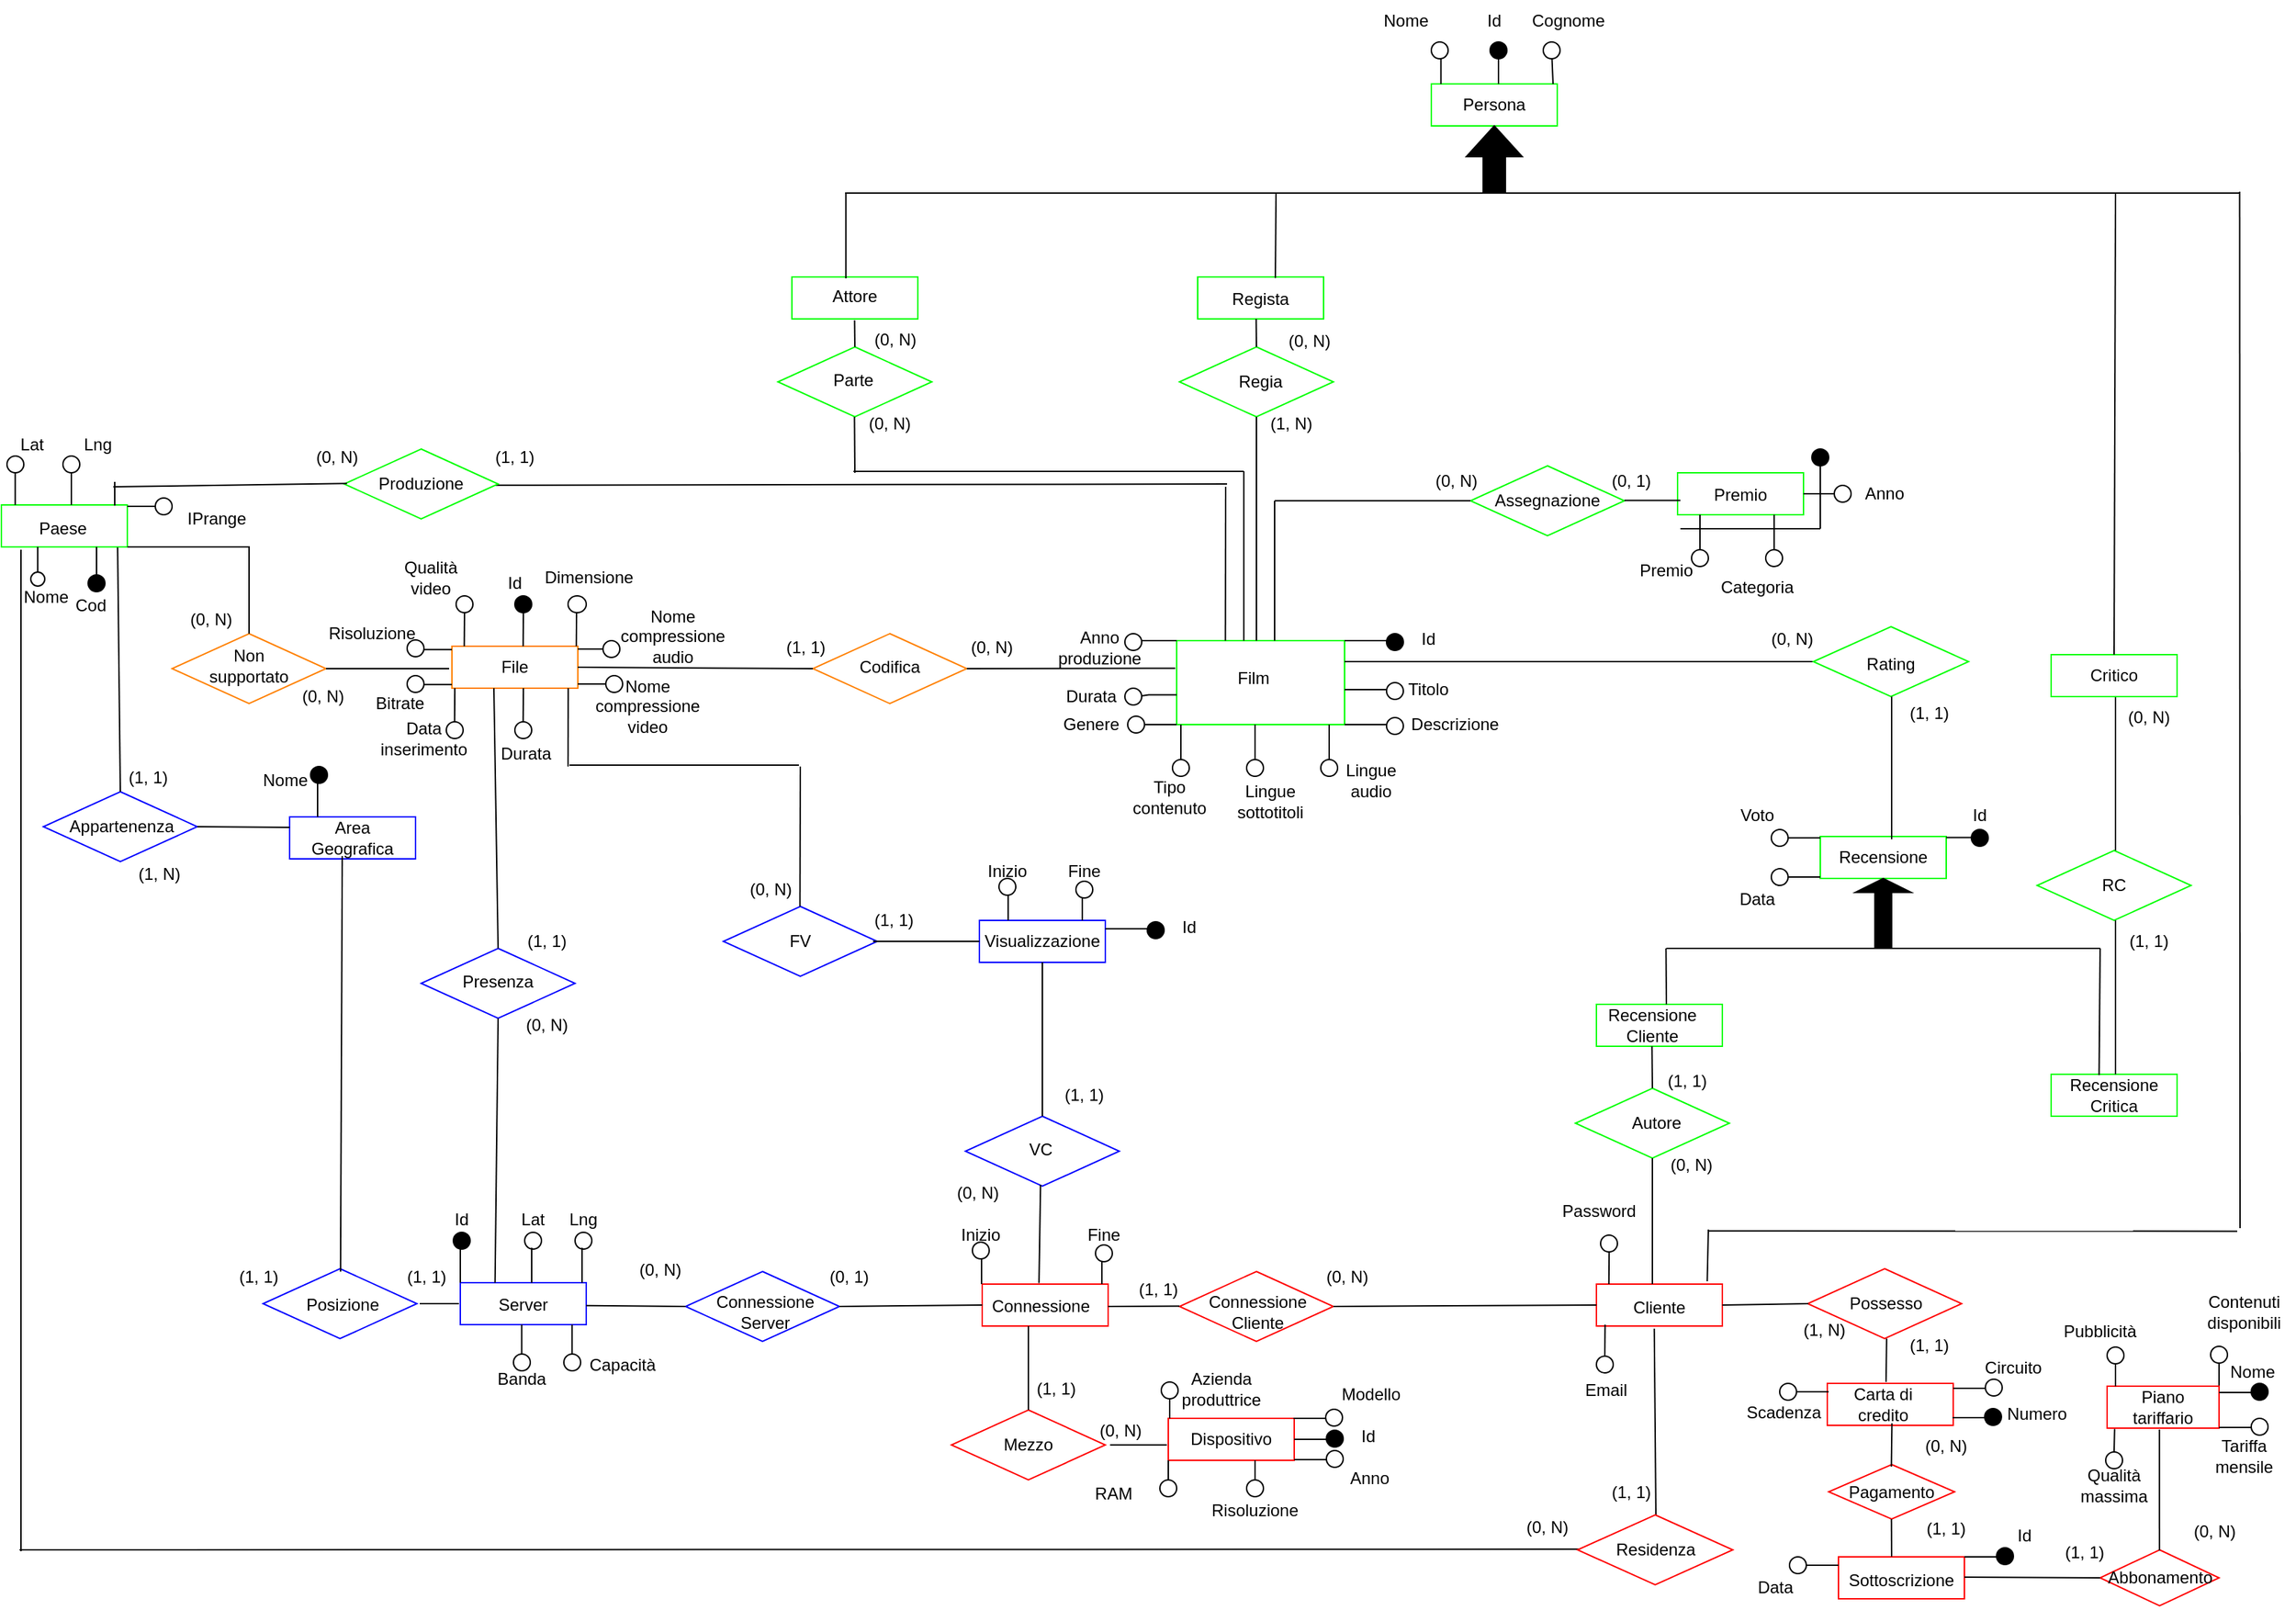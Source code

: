 <mxfile version="21.7.5" type="github">
  <diagram id="R2lEEEUBdFMjLlhIrx00" name="Page-1">
    <mxGraphModel dx="918" dy="515" grid="1" gridSize="10" guides="1" tooltips="1" connect="1" arrows="1" fold="1" page="1" pageScale="1" pageWidth="1654" pageHeight="1169" math="0" shadow="0" extFonts="Permanent Marker^https://fonts.googleapis.com/css?family=Permanent+Marker">
      <root>
        <mxCell id="0" />
        <mxCell id="1" parent="0" />
        <mxCell id="wEso5dNl9bF7ikjrWa7B-19" value="" style="rhombus;whiteSpace=wrap;html=1;strokeColor=#0000FF;" parent="1" vertex="1">
          <mxGeometry x="310" y="690" width="110" height="50" as="geometry" />
        </mxCell>
        <mxCell id="k5sNIqVDAsuTKzZ9p33I-41" value="" style="rounded=0;whiteSpace=wrap;html=1;strokeColor=#FF0000;" parent="1" vertex="1">
          <mxGeometry x="1515" y="1003" width="80" height="30" as="geometry" />
        </mxCell>
        <mxCell id="k5sNIqVDAsuTKzZ9p33I-42" value="" style="rounded=0;whiteSpace=wrap;html=1;strokeColor=#FF0000;" parent="1" vertex="1">
          <mxGeometry x="1315" y="1001" width="90" height="30" as="geometry" />
        </mxCell>
        <mxCell id="k5sNIqVDAsuTKzZ9p33I-45" value="Piano tariffario" style="text;html=1;strokeColor=none;fillColor=none;align=center;verticalAlign=middle;whiteSpace=wrap;rounded=0;" parent="1" vertex="1">
          <mxGeometry x="1525" y="1003" width="60" height="30" as="geometry" />
        </mxCell>
        <mxCell id="k5sNIqVDAsuTKzZ9p33I-47" value="Carta di credito" style="text;html=1;strokeColor=none;fillColor=none;align=center;verticalAlign=middle;whiteSpace=wrap;rounded=0;" parent="1" vertex="1">
          <mxGeometry x="1325" y="1001" width="60" height="30" as="geometry" />
        </mxCell>
        <mxCell id="k5sNIqVDAsuTKzZ9p33I-49" value="" style="rhombus;whiteSpace=wrap;html=1;strokeColor=#FF0000;" parent="1" vertex="1">
          <mxGeometry x="1301" y="919" width="110" height="50" as="geometry" />
        </mxCell>
        <mxCell id="k5sNIqVDAsuTKzZ9p33I-50" value="" style="rounded=0;whiteSpace=wrap;html=1;strokeColor=#FF0000;" parent="1" vertex="1">
          <mxGeometry x="844" y="1026" width="90" height="30" as="geometry" />
        </mxCell>
        <mxCell id="k5sNIqVDAsuTKzZ9p33I-51" value="Dispositivo" style="text;html=1;strokeColor=none;fillColor=none;align=center;verticalAlign=middle;whiteSpace=wrap;rounded=0;" parent="1" vertex="1">
          <mxGeometry x="859" y="1026" width="60" height="30" as="geometry" />
        </mxCell>
        <mxCell id="k5sNIqVDAsuTKzZ9p33I-52" value="" style="rhombus;whiteSpace=wrap;html=1;strokeColor=#FF0000;" parent="1" vertex="1">
          <mxGeometry x="689" y="1020" width="110" height="50" as="geometry" />
        </mxCell>
        <mxCell id="k5sNIqVDAsuTKzZ9p33I-53" value="" style="rounded=0;whiteSpace=wrap;html=1;strokeColor=#FF0000;" parent="1" vertex="1">
          <mxGeometry x="1150" y="930" width="90" height="30" as="geometry" />
        </mxCell>
        <mxCell id="k5sNIqVDAsuTKzZ9p33I-55" value="" style="rounded=0;whiteSpace=wrap;html=1;strokeColor=#00FF00;" parent="1" vertex="1">
          <mxGeometry x="1150" y="730" width="90" height="30" as="geometry" />
        </mxCell>
        <mxCell id="k5sNIqVDAsuTKzZ9p33I-56" value="" style="rounded=0;whiteSpace=wrap;html=1;strokeColor=#00FF00;" parent="1" vertex="1">
          <mxGeometry x="1475" y="780" width="90" height="30" as="geometry" />
        </mxCell>
        <mxCell id="k5sNIqVDAsuTKzZ9p33I-57" value="" style="rounded=0;whiteSpace=wrap;html=1;strokeColor=#00FF00;" parent="1" vertex="1">
          <mxGeometry x="1310" y="610" width="90" height="30" as="geometry" />
        </mxCell>
        <mxCell id="k5sNIqVDAsuTKzZ9p33I-58" value="" style="rounded=0;whiteSpace=wrap;html=1;strokeColor=#FF0000;" parent="1" vertex="1">
          <mxGeometry x="711" y="930" width="90" height="30" as="geometry" />
        </mxCell>
        <mxCell id="k5sNIqVDAsuTKzZ9p33I-59" value="" style="rhombus;whiteSpace=wrap;html=1;strokeColor=#FF0000;" parent="1" vertex="1">
          <mxGeometry x="852" y="921" width="110" height="50" as="geometry" />
        </mxCell>
        <mxCell id="k5sNIqVDAsuTKzZ9p33I-61" value="" style="rounded=0;whiteSpace=wrap;html=1;strokeColor=#0000FF;" parent="1" vertex="1">
          <mxGeometry x="338" y="929" width="90" height="30" as="geometry" />
        </mxCell>
        <mxCell id="k5sNIqVDAsuTKzZ9p33I-62" value="" style="rhombus;whiteSpace=wrap;html=1;strokeColor=#0000FF;" parent="1" vertex="1">
          <mxGeometry x="197" y="919" width="110" height="50" as="geometry" />
        </mxCell>
        <mxCell id="k5sNIqVDAsuTKzZ9p33I-63" value="" style="rounded=0;whiteSpace=wrap;html=1;strokeColor=#0000FF;" parent="1" vertex="1">
          <mxGeometry x="216" y="596" width="90" height="30" as="geometry" />
        </mxCell>
        <mxCell id="k5sNIqVDAsuTKzZ9p33I-66" value="" style="rhombus;whiteSpace=wrap;html=1;strokeColor=#0000FF;" parent="1" vertex="1">
          <mxGeometry x="40" y="578" width="110" height="50" as="geometry" />
        </mxCell>
        <mxCell id="k5sNIqVDAsuTKzZ9p33I-67" value="" style="rounded=0;whiteSpace=wrap;html=1;strokeColor=#00FF00;" parent="1" vertex="1">
          <mxGeometry x="10" y="373" width="90" height="30" as="geometry" />
        </mxCell>
        <mxCell id="k5sNIqVDAsuTKzZ9p33I-69" value="Connessione" style="text;html=1;strokeColor=none;fillColor=none;align=center;verticalAlign=middle;whiteSpace=wrap;rounded=0;" parent="1" vertex="1">
          <mxGeometry x="723" y="931" width="60" height="30" as="geometry" />
        </mxCell>
        <mxCell id="k5sNIqVDAsuTKzZ9p33I-70" value="" style="rounded=0;whiteSpace=wrap;html=1;strokeColor=#00FF00;" parent="1" vertex="1">
          <mxGeometry x="850" y="470" width="120" height="60" as="geometry" />
        </mxCell>
        <mxCell id="k5sNIqVDAsuTKzZ9p33I-71" value="Film" style="text;html=1;strokeColor=none;fillColor=none;align=center;verticalAlign=middle;whiteSpace=wrap;rounded=0;" parent="1" vertex="1">
          <mxGeometry x="875" y="482" width="60" height="30" as="geometry" />
        </mxCell>
        <mxCell id="k5sNIqVDAsuTKzZ9p33I-72" value="" style="rounded=0;whiteSpace=wrap;html=1;strokeColor=#FF8000;" parent="1" vertex="1">
          <mxGeometry x="332" y="474" width="90" height="30" as="geometry" />
        </mxCell>
        <mxCell id="k5sNIqVDAsuTKzZ9p33I-74" value="File" style="text;html=1;strokeColor=none;fillColor=none;align=center;verticalAlign=middle;whiteSpace=wrap;rounded=0;" parent="1" vertex="1">
          <mxGeometry x="347" y="474" width="60" height="30" as="geometry" />
        </mxCell>
        <mxCell id="k5sNIqVDAsuTKzZ9p33I-76" value="Server" style="text;html=1;strokeColor=none;fillColor=none;align=center;verticalAlign=middle;whiteSpace=wrap;rounded=0;" parent="1" vertex="1">
          <mxGeometry x="353" y="930" width="60" height="30" as="geometry" />
        </mxCell>
        <mxCell id="k5sNIqVDAsuTKzZ9p33I-77" value="" style="rounded=0;whiteSpace=wrap;html=1;strokeColor=#00FF00;" parent="1" vertex="1">
          <mxGeometry x="1208" y="350" width="90" height="30" as="geometry" />
        </mxCell>
        <mxCell id="k5sNIqVDAsuTKzZ9p33I-78" value="" style="rounded=0;whiteSpace=wrap;html=1;strokeColor=#00FF00;" parent="1" vertex="1">
          <mxGeometry x="865" y="210" width="90" height="30" as="geometry" />
        </mxCell>
        <mxCell id="k5sNIqVDAsuTKzZ9p33I-79" value="" style="rounded=0;whiteSpace=wrap;html=1;strokeColor=#00FF00;" parent="1" vertex="1">
          <mxGeometry x="575" y="210" width="90" height="30" as="geometry" />
        </mxCell>
        <mxCell id="k5sNIqVDAsuTKzZ9p33I-80" value="" style="rounded=0;whiteSpace=wrap;html=1;strokeColor=#00FF00;" parent="1" vertex="1">
          <mxGeometry x="1032" y="72" width="90" height="30" as="geometry" />
        </mxCell>
        <mxCell id="k5sNIqVDAsuTKzZ9p33I-82" value="Persona" style="text;html=1;strokeColor=none;fillColor=none;align=center;verticalAlign=middle;whiteSpace=wrap;rounded=0;" parent="1" vertex="1">
          <mxGeometry x="1047" y="72" width="60" height="30" as="geometry" />
        </mxCell>
        <mxCell id="k5sNIqVDAsuTKzZ9p33I-83" value="Cliente" style="text;html=1;strokeColor=none;fillColor=none;align=center;verticalAlign=middle;whiteSpace=wrap;rounded=0;" parent="1" vertex="1">
          <mxGeometry x="1165" y="932" width="60" height="30" as="geometry" />
        </mxCell>
        <mxCell id="k5sNIqVDAsuTKzZ9p33I-87" value="" style="rhombus;whiteSpace=wrap;html=1;strokeColor=#FF8000;" parent="1" vertex="1">
          <mxGeometry x="590" y="465" width="110" height="50" as="geometry" />
        </mxCell>
        <mxCell id="k5sNIqVDAsuTKzZ9p33I-90" value="Recensione&lt;br&gt;Cliente" style="text;html=1;strokeColor=none;fillColor=none;align=center;verticalAlign=middle;whiteSpace=wrap;rounded=0;" parent="1" vertex="1">
          <mxGeometry x="1160" y="730" width="60" height="30" as="geometry" />
        </mxCell>
        <mxCell id="k5sNIqVDAsuTKzZ9p33I-91" value="Recensione&lt;br&gt;Critica" style="text;html=1;strokeColor=none;fillColor=none;align=center;verticalAlign=middle;whiteSpace=wrap;rounded=0;" parent="1" vertex="1">
          <mxGeometry x="1490" y="780" width="60" height="30" as="geometry" />
        </mxCell>
        <mxCell id="k5sNIqVDAsuTKzZ9p33I-92" value="Recensione" style="text;html=1;strokeColor=none;fillColor=none;align=center;verticalAlign=middle;whiteSpace=wrap;rounded=0;" parent="1" vertex="1">
          <mxGeometry x="1325" y="610" width="60" height="30" as="geometry" />
        </mxCell>
        <mxCell id="k5sNIqVDAsuTKzZ9p33I-95" value="Paese" style="text;html=1;strokeColor=none;fillColor=none;align=center;verticalAlign=middle;whiteSpace=wrap;rounded=0;" parent="1" vertex="1">
          <mxGeometry x="24" y="375" width="60" height="30" as="geometry" />
        </mxCell>
        <mxCell id="k5sNIqVDAsuTKzZ9p33I-96" value="Attore" style="text;html=1;strokeColor=none;fillColor=none;align=center;verticalAlign=middle;whiteSpace=wrap;rounded=0;" parent="1" vertex="1">
          <mxGeometry x="590" y="209" width="60" height="30" as="geometry" />
        </mxCell>
        <mxCell id="k5sNIqVDAsuTKzZ9p33I-97" value="Regista" style="text;html=1;strokeColor=none;fillColor=none;align=center;verticalAlign=middle;whiteSpace=wrap;rounded=0;" parent="1" vertex="1">
          <mxGeometry x="880" y="211" width="60" height="30" as="geometry" />
        </mxCell>
        <mxCell id="k5sNIqVDAsuTKzZ9p33I-98" value="" style="rhombus;whiteSpace=wrap;html=1;strokeColor=#00FF00;" parent="1" vertex="1">
          <mxGeometry x="852" y="260" width="110" height="50" as="geometry" />
        </mxCell>
        <mxCell id="k5sNIqVDAsuTKzZ9p33I-99" value="" style="rhombus;whiteSpace=wrap;html=1;strokeColor=#00FF00;" parent="1" vertex="1">
          <mxGeometry x="565" y="260" width="110" height="50" as="geometry" />
        </mxCell>
        <mxCell id="k5sNIqVDAsuTKzZ9p33I-100" value="Premio" style="text;html=1;strokeColor=none;fillColor=none;align=center;verticalAlign=middle;whiteSpace=wrap;rounded=0;" parent="1" vertex="1">
          <mxGeometry x="1223" y="351" width="60" height="30" as="geometry" />
        </mxCell>
        <mxCell id="k5sNIqVDAsuTKzZ9p33I-101" value="Area Geografica" style="text;html=1;strokeColor=none;fillColor=none;align=center;verticalAlign=middle;whiteSpace=wrap;rounded=0;" parent="1" vertex="1">
          <mxGeometry x="231" y="596" width="60" height="30" as="geometry" />
        </mxCell>
        <mxCell id="k5sNIqVDAsuTKzZ9p33I-104" value="" style="endArrow=none;html=1;rounded=0;" parent="1" edge="1">
          <mxGeometry width="50" height="50" relative="1" as="geometry">
            <mxPoint x="907" y="470" as="sourcePoint" />
            <mxPoint x="907" y="310" as="targetPoint" />
          </mxGeometry>
        </mxCell>
        <mxCell id="k5sNIqVDAsuTKzZ9p33I-105" value="" style="rhombus;whiteSpace=wrap;html=1;strokeColor=#00FF00;" parent="1" vertex="1">
          <mxGeometry x="1060" y="345" width="110" height="50" as="geometry" />
        </mxCell>
        <mxCell id="k5sNIqVDAsuTKzZ9p33I-107" value="" style="endArrow=none;html=1;rounded=0;" parent="1" edge="1">
          <mxGeometry width="50" height="50" relative="1" as="geometry">
            <mxPoint x="970" y="470" as="sourcePoint" />
            <mxPoint x="1000" y="470" as="targetPoint" />
          </mxGeometry>
        </mxCell>
        <mxCell id="k5sNIqVDAsuTKzZ9p33I-109" value="" style="endArrow=none;html=1;rounded=0;exitX=1;exitY=0.25;exitDx=0;exitDy=0;" parent="1" source="k5sNIqVDAsuTKzZ9p33I-70" edge="1">
          <mxGeometry width="50" height="50" relative="1" as="geometry">
            <mxPoint x="1010" y="520" as="sourcePoint" />
            <mxPoint x="1350" y="485" as="targetPoint" />
          </mxGeometry>
        </mxCell>
        <mxCell id="k5sNIqVDAsuTKzZ9p33I-111" value="Id" style="text;html=1;strokeColor=none;fillColor=none;align=center;verticalAlign=middle;whiteSpace=wrap;rounded=0;" parent="1" vertex="1">
          <mxGeometry x="1000" y="454" width="60" height="30" as="geometry" />
        </mxCell>
        <mxCell id="k5sNIqVDAsuTKzZ9p33I-112" value="Titolo" style="text;html=1;strokeColor=none;fillColor=none;align=center;verticalAlign=middle;whiteSpace=wrap;rounded=0;" parent="1" vertex="1">
          <mxGeometry x="1000" y="490" width="60" height="30" as="geometry" />
        </mxCell>
        <mxCell id="k5sNIqVDAsuTKzZ9p33I-113" value="Descrizione" style="text;html=1;strokeColor=none;fillColor=none;align=center;verticalAlign=middle;whiteSpace=wrap;rounded=0;" parent="1" vertex="1">
          <mxGeometry x="1019" y="515" width="60" height="30" as="geometry" />
        </mxCell>
        <mxCell id="k5sNIqVDAsuTKzZ9p33I-114" value="" style="endArrow=none;html=1;rounded=0;" parent="1" edge="1">
          <mxGeometry width="50" height="50" relative="1" as="geometry">
            <mxPoint x="920" y="470" as="sourcePoint" />
            <mxPoint x="920" y="370" as="targetPoint" />
          </mxGeometry>
        </mxCell>
        <mxCell id="k5sNIqVDAsuTKzZ9p33I-117" value="" style="endArrow=none;html=1;rounded=0;" parent="1" edge="1">
          <mxGeometry width="50" height="50" relative="1" as="geometry">
            <mxPoint x="898" y="470" as="sourcePoint" />
            <mxPoint x="898" y="349" as="targetPoint" />
          </mxGeometry>
        </mxCell>
        <mxCell id="k5sNIqVDAsuTKzZ9p33I-120" value="" style="endArrow=none;html=1;rounded=0;" parent="1" edge="1">
          <mxGeometry width="50" height="50" relative="1" as="geometry">
            <mxPoint x="884.81" y="470" as="sourcePoint" />
            <mxPoint x="885" y="360" as="targetPoint" />
          </mxGeometry>
        </mxCell>
        <mxCell id="k5sNIqVDAsuTKzZ9p33I-122" value="" style="endArrow=none;html=1;rounded=0;" parent="1" source="_1fCrYJ_j_KKykFuxCys-13" edge="1">
          <mxGeometry width="50" height="50" relative="1" as="geometry">
            <mxPoint x="820" y="530" as="sourcePoint" />
            <mxPoint x="850" y="530" as="targetPoint" />
          </mxGeometry>
        </mxCell>
        <mxCell id="k5sNIqVDAsuTKzZ9p33I-123" value="" style="endArrow=none;html=1;rounded=0;" parent="1" edge="1">
          <mxGeometry width="50" height="50" relative="1" as="geometry">
            <mxPoint x="820" y="470" as="sourcePoint" />
            <mxPoint x="850" y="470" as="targetPoint" />
            <Array as="points">
              <mxPoint x="840" y="470" />
            </Array>
          </mxGeometry>
        </mxCell>
        <mxCell id="k5sNIqVDAsuTKzZ9p33I-124" value="" style="endArrow=none;html=1;rounded=0;" parent="1" source="_1fCrYJ_j_KKykFuxCys-15" edge="1">
          <mxGeometry width="50" height="50" relative="1" as="geometry">
            <mxPoint x="820" y="508.74" as="sourcePoint" />
            <mxPoint x="850" y="508.74" as="targetPoint" />
            <Array as="points">
              <mxPoint x="830" y="508.74" />
            </Array>
          </mxGeometry>
        </mxCell>
        <mxCell id="k5sNIqVDAsuTKzZ9p33I-125" value="" style="endArrow=none;html=1;rounded=0;exitX=0.5;exitY=0;exitDx=0;exitDy=0;entryX=0.923;entryY=1.012;entryDx=0;entryDy=0;entryPerimeter=0;" parent="1" source="k5sNIqVDAsuTKzZ9p33I-66" target="k5sNIqVDAsuTKzZ9p33I-67" edge="1">
          <mxGeometry width="50" height="50" relative="1" as="geometry">
            <mxPoint x="133" y="558" as="sourcePoint" />
            <mxPoint x="81.0" y="403" as="targetPoint" />
          </mxGeometry>
        </mxCell>
        <mxCell id="k5sNIqVDAsuTKzZ9p33I-126" value="" style="endArrow=none;html=1;rounded=0;exitX=0.5;exitY=0;exitDx=0;exitDy=0;entryX=0.502;entryY=1.037;entryDx=0;entryDy=0;entryPerimeter=0;" parent="1" edge="1">
          <mxGeometry width="50" height="50" relative="1" as="geometry">
            <mxPoint x="252.39" y="921.15" as="sourcePoint" />
            <mxPoint x="253.61" y="624" as="targetPoint" />
          </mxGeometry>
        </mxCell>
        <mxCell id="k5sNIqVDAsuTKzZ9p33I-127" value="Appartenenza" style="text;html=1;strokeColor=none;fillColor=none;align=center;verticalAlign=middle;whiteSpace=wrap;rounded=0;" parent="1" vertex="1">
          <mxGeometry x="66" y="588" width="60" height="30" as="geometry" />
        </mxCell>
        <mxCell id="k5sNIqVDAsuTKzZ9p33I-128" value="Codifica" style="text;html=1;strokeColor=none;fillColor=none;align=center;verticalAlign=middle;whiteSpace=wrap;rounded=0;" parent="1" vertex="1">
          <mxGeometry x="615" y="474" width="60" height="30" as="geometry" />
        </mxCell>
        <mxCell id="k5sNIqVDAsuTKzZ9p33I-130" value="Parte" style="text;html=1;strokeColor=none;fillColor=none;align=center;verticalAlign=middle;whiteSpace=wrap;rounded=0;" parent="1" vertex="1">
          <mxGeometry x="589" y="269" width="60" height="30" as="geometry" />
        </mxCell>
        <mxCell id="k5sNIqVDAsuTKzZ9p33I-131" value="Regia" style="text;html=1;strokeColor=none;fillColor=none;align=center;verticalAlign=middle;whiteSpace=wrap;rounded=0;" parent="1" vertex="1">
          <mxGeometry x="880" y="270" width="60" height="30" as="geometry" />
        </mxCell>
        <mxCell id="k5sNIqVDAsuTKzZ9p33I-132" value="Assegnazione" style="text;html=1;strokeColor=none;fillColor=none;align=center;verticalAlign=middle;whiteSpace=wrap;rounded=0;" parent="1" vertex="1">
          <mxGeometry x="1085" y="355" width="60" height="30" as="geometry" />
        </mxCell>
        <mxCell id="k5sNIqVDAsuTKzZ9p33I-133" value="Posizione" style="text;html=1;strokeColor=none;fillColor=none;align=center;verticalAlign=middle;whiteSpace=wrap;rounded=0;" parent="1" vertex="1">
          <mxGeometry x="224" y="930" width="60" height="30" as="geometry" />
        </mxCell>
        <mxCell id="k5sNIqVDAsuTKzZ9p33I-135" value="Connessione Cliente" style="text;html=1;strokeColor=none;fillColor=none;align=center;verticalAlign=middle;whiteSpace=wrap;rounded=0;" parent="1" vertex="1">
          <mxGeometry x="878" y="935" width="60" height="30" as="geometry" />
        </mxCell>
        <mxCell id="k5sNIqVDAsuTKzZ9p33I-136" value="Mezzo" style="text;html=1;strokeColor=none;fillColor=none;align=center;verticalAlign=middle;whiteSpace=wrap;rounded=0;" parent="1" vertex="1">
          <mxGeometry x="714" y="1030" width="60" height="30" as="geometry" />
        </mxCell>
        <mxCell id="k5sNIqVDAsuTKzZ9p33I-137" value="Possesso" style="text;html=1;strokeColor=none;fillColor=none;align=center;verticalAlign=middle;whiteSpace=wrap;rounded=0;" parent="1" vertex="1">
          <mxGeometry x="1327" y="929" width="60" height="30" as="geometry" />
        </mxCell>
        <mxCell id="k5sNIqVDAsuTKzZ9p33I-140" value="" style="endArrow=none;html=1;rounded=0;entryX=0;entryY=0.25;entryDx=0;entryDy=0;exitX=1;exitY=0.5;exitDx=0;exitDy=0;" parent="1" source="k5sNIqVDAsuTKzZ9p33I-66" target="k5sNIqVDAsuTKzZ9p33I-63" edge="1">
          <mxGeometry width="50" height="50" relative="1" as="geometry">
            <mxPoint x="170" y="603" as="sourcePoint" />
            <mxPoint x="147" y="604.09" as="targetPoint" />
          </mxGeometry>
        </mxCell>
        <mxCell id="k5sNIqVDAsuTKzZ9p33I-141" value="" style="endArrow=none;html=1;rounded=0;entryX=0;entryY=0.5;entryDx=0;entryDy=0;" parent="1" edge="1">
          <mxGeometry width="50" height="50" relative="1" as="geometry">
            <mxPoint x="309" y="944" as="sourcePoint" />
            <mxPoint x="337" y="944" as="targetPoint" />
          </mxGeometry>
        </mxCell>
        <mxCell id="k5sNIqVDAsuTKzZ9p33I-145" value="" style="shape=singleArrow;direction=north;whiteSpace=wrap;html=1;fillColor=#000000;" parent="1" vertex="1">
          <mxGeometry x="1335" y="640" width="40" height="50" as="geometry" />
        </mxCell>
        <mxCell id="k5sNIqVDAsuTKzZ9p33I-147" value="" style="endArrow=none;html=1;rounded=0;entryX=0;entryY=0.5;entryDx=0;entryDy=0;exitX=1;exitY=0.5;exitDx=0;exitDy=0;" parent="1" source="k5sNIqVDAsuTKzZ9p33I-59" target="k5sNIqVDAsuTKzZ9p33I-53" edge="1">
          <mxGeometry width="50" height="50" relative="1" as="geometry">
            <mxPoint x="1080" y="945" as="sourcePoint" />
            <mxPoint x="1355" y="943.52" as="targetPoint" />
            <Array as="points" />
          </mxGeometry>
        </mxCell>
        <mxCell id="k5sNIqVDAsuTKzZ9p33I-148" value="" style="endArrow=none;html=1;rounded=0;" parent="1" edge="1">
          <mxGeometry width="50" height="50" relative="1" as="geometry">
            <mxPoint x="1200" y="690" as="sourcePoint" />
            <mxPoint x="1510" y="690" as="targetPoint" />
            <Array as="points" />
          </mxGeometry>
        </mxCell>
        <mxCell id="k5sNIqVDAsuTKzZ9p33I-150" value="" style="rhombus;whiteSpace=wrap;html=1;strokeColor=#00FF00;" parent="1" vertex="1">
          <mxGeometry x="1135" y="790" width="110" height="50" as="geometry" />
        </mxCell>
        <mxCell id="k5sNIqVDAsuTKzZ9p33I-152" value="Autore" style="text;html=1;strokeColor=none;fillColor=none;align=center;verticalAlign=middle;whiteSpace=wrap;rounded=0;" parent="1" vertex="1">
          <mxGeometry x="1163" y="800" width="60" height="30" as="geometry" />
        </mxCell>
        <mxCell id="k5sNIqVDAsuTKzZ9p33I-158" value="" style="endArrow=none;html=1;rounded=0;entryX=0.25;entryY=1;entryDx=0;entryDy=0;exitX=0.5;exitY=0;exitDx=0;exitDy=0;" parent="1" source="wEso5dNl9bF7ikjrWa7B-19" target="k5sNIqVDAsuTKzZ9p33I-74" edge="1">
          <mxGeometry width="50" height="50" relative="1" as="geometry">
            <mxPoint x="361" y="610" as="sourcePoint" />
            <mxPoint x="366" y="510" as="targetPoint" />
          </mxGeometry>
        </mxCell>
        <mxCell id="k5sNIqVDAsuTKzZ9p33I-159" value="" style="endArrow=none;html=1;rounded=0;exitX=1;exitY=0.5;exitDx=0;exitDy=0;" parent="1" source="k5sNIqVDAsuTKzZ9p33I-72" edge="1">
          <mxGeometry width="50" height="50" relative="1" as="geometry">
            <mxPoint x="530" y="490" as="sourcePoint" />
            <mxPoint x="590" y="490" as="targetPoint" />
          </mxGeometry>
        </mxCell>
        <mxCell id="k5sNIqVDAsuTKzZ9p33I-165" value="" style="endArrow=none;html=1;rounded=0;" parent="1" edge="1">
          <mxGeometry width="50" height="50" relative="1" as="geometry">
            <mxPoint x="619" y="349" as="sourcePoint" />
            <mxPoint x="898" y="349" as="targetPoint" />
          </mxGeometry>
        </mxCell>
        <mxCell id="k5sNIqVDAsuTKzZ9p33I-166" value="" style="endArrow=none;html=1;rounded=0;" parent="1" edge="1">
          <mxGeometry width="50" height="50" relative="1" as="geometry">
            <mxPoint x="620" y="350" as="sourcePoint" />
            <mxPoint x="619.71" y="310" as="targetPoint" />
          </mxGeometry>
        </mxCell>
        <mxCell id="k5sNIqVDAsuTKzZ9p33I-167" value="" style="endArrow=none;html=1;rounded=0;" parent="1" edge="1">
          <mxGeometry width="50" height="50" relative="1" as="geometry">
            <mxPoint x="360.792" y="358.906" as="sourcePoint" />
            <mxPoint x="886" y="358" as="targetPoint" />
          </mxGeometry>
        </mxCell>
        <mxCell id="k5sNIqVDAsuTKzZ9p33I-169" value="" style="endArrow=none;html=1;rounded=0;exitX=0.321;exitY=0.022;exitDx=0;exitDy=0;exitPerimeter=0;" parent="1" source="k5sNIqVDAsuTKzZ9p33I-91" edge="1">
          <mxGeometry width="50" height="50" relative="1" as="geometry">
            <mxPoint x="1511.47" y="780" as="sourcePoint" />
            <mxPoint x="1510" y="690" as="targetPoint" />
          </mxGeometry>
        </mxCell>
        <mxCell id="k5sNIqVDAsuTKzZ9p33I-170" value="" style="endArrow=none;html=1;rounded=0;" parent="1" edge="1">
          <mxGeometry width="50" height="50" relative="1" as="geometry">
            <mxPoint x="1200" y="730" as="sourcePoint" />
            <mxPoint x="1199.72" y="690" as="targetPoint" />
          </mxGeometry>
        </mxCell>
        <mxCell id="k5sNIqVDAsuTKzZ9p33I-172" value="" style="endArrow=none;html=1;rounded=0;exitX=0.661;exitY=0.043;exitDx=0;exitDy=0;exitPerimeter=0;" parent="1" edge="1">
          <mxGeometry width="50" height="50" relative="1" as="geometry">
            <mxPoint x="744" y="1020" as="sourcePoint" />
            <mxPoint x="744" y="960" as="targetPoint" />
          </mxGeometry>
        </mxCell>
        <mxCell id="k5sNIqVDAsuTKzZ9p33I-173" value="" style="endArrow=none;html=1;rounded=0;" parent="1" edge="1">
          <mxGeometry width="50" height="50" relative="1" as="geometry">
            <mxPoint x="843" y="1045" as="sourcePoint" />
            <mxPoint x="802.38" y="1045" as="targetPoint" />
          </mxGeometry>
        </mxCell>
        <mxCell id="k5sNIqVDAsuTKzZ9p33I-175" value="" style="endArrow=none;html=1;rounded=0;entryX=0;entryY=0.5;entryDx=0;entryDy=0;" parent="1" edge="1">
          <mxGeometry width="50" height="50" relative="1" as="geometry">
            <mxPoint x="801" y="945.94" as="sourcePoint" />
            <mxPoint x="852" y="945.73" as="targetPoint" />
          </mxGeometry>
        </mxCell>
        <mxCell id="k5sNIqVDAsuTKzZ9p33I-176" value="" style="shape=singleArrow;direction=north;whiteSpace=wrap;html=1;arrowWidth=0.397;arrowSize=0.458;strokeColor=#000000;fillColor=#000000;" parent="1" vertex="1">
          <mxGeometry x="1057" y="102" width="40" height="48" as="geometry" />
        </mxCell>
        <mxCell id="k5sNIqVDAsuTKzZ9p33I-177" value="" style="endArrow=none;html=1;rounded=0;" parent="1" edge="1">
          <mxGeometry width="50" height="50" relative="1" as="geometry">
            <mxPoint x="613" y="150" as="sourcePoint" />
            <mxPoint x="923" y="150" as="targetPoint" />
            <Array as="points" />
          </mxGeometry>
        </mxCell>
        <mxCell id="k5sNIqVDAsuTKzZ9p33I-181" value="" style="endArrow=none;html=1;rounded=0;exitX=0.617;exitY=0.025;exitDx=0;exitDy=0;exitPerimeter=0;" parent="1" source="k5sNIqVDAsuTKzZ9p33I-78" edge="1">
          <mxGeometry width="50" height="50" relative="1" as="geometry">
            <mxPoint x="922.25" y="207.54" as="sourcePoint" />
            <mxPoint x="921" y="150" as="targetPoint" />
          </mxGeometry>
        </mxCell>
        <mxCell id="k5sNIqVDAsuTKzZ9p33I-182" value="" style="endArrow=none;html=1;rounded=0;" parent="1" edge="1">
          <mxGeometry width="50" height="50" relative="1" as="geometry">
            <mxPoint x="620" y="260" as="sourcePoint" />
            <mxPoint x="619.79" y="241" as="targetPoint" />
          </mxGeometry>
        </mxCell>
        <mxCell id="k5sNIqVDAsuTKzZ9p33I-183" value="" style="endArrow=none;html=1;rounded=0;exitX=0.5;exitY=0;exitDx=0;exitDy=0;" parent="1" source="k5sNIqVDAsuTKzZ9p33I-98" edge="1">
          <mxGeometry width="50" height="50" relative="1" as="geometry">
            <mxPoint x="907.08" y="280" as="sourcePoint" />
            <mxPoint x="906.79" y="240" as="targetPoint" />
          </mxGeometry>
        </mxCell>
        <mxCell id="k5sNIqVDAsuTKzZ9p33I-184" value="" style="endArrow=none;html=1;rounded=0;" parent="1" edge="1">
          <mxGeometry width="50" height="50" relative="1" as="geometry">
            <mxPoint x="1170" y="369.8" as="sourcePoint" />
            <mxPoint x="1210" y="369.8" as="targetPoint" />
          </mxGeometry>
        </mxCell>
        <mxCell id="k5sNIqVDAsuTKzZ9p33I-185" value="" style="endArrow=none;html=1;rounded=0;entryX=0.5;entryY=1;entryDx=0;entryDy=0;" parent="1" target="k5sNIqVDAsuTKzZ9p33I-150" edge="1">
          <mxGeometry width="50" height="50" relative="1" as="geometry">
            <mxPoint x="1190" y="930" as="sourcePoint" />
            <mxPoint x="1180" y="860" as="targetPoint" />
          </mxGeometry>
        </mxCell>
        <mxCell id="k5sNIqVDAsuTKzZ9p33I-186" value="" style="endArrow=none;html=1;rounded=0;" parent="1" edge="1">
          <mxGeometry width="50" height="50" relative="1" as="geometry">
            <mxPoint x="1190" y="790" as="sourcePoint" />
            <mxPoint x="1189.71" y="760" as="targetPoint" />
          </mxGeometry>
        </mxCell>
        <mxCell id="k5sNIqVDAsuTKzZ9p33I-193" value="" style="rhombus;whiteSpace=wrap;html=1;strokeColor=#FF8000;" parent="1" vertex="1">
          <mxGeometry x="132" y="465" width="110" height="50" as="geometry" />
        </mxCell>
        <mxCell id="k5sNIqVDAsuTKzZ9p33I-195" value="" style="endArrow=none;html=1;rounded=0;exitX=1;exitY=0.5;exitDx=0;exitDy=0;" parent="1" source="k5sNIqVDAsuTKzZ9p33I-193" edge="1">
          <mxGeometry width="50" height="50" relative="1" as="geometry">
            <mxPoint x="365" y="490" as="sourcePoint" />
            <mxPoint x="330" y="490" as="targetPoint" />
          </mxGeometry>
        </mxCell>
        <mxCell id="k5sNIqVDAsuTKzZ9p33I-196" value="" style="endArrow=none;html=1;rounded=0;exitX=1;exitY=1;exitDx=0;exitDy=0;entryX=0.5;entryY=0;entryDx=0;entryDy=0;" parent="1" source="k5sNIqVDAsuTKzZ9p33I-67" target="k5sNIqVDAsuTKzZ9p33I-193" edge="1">
          <mxGeometry width="50" height="50" relative="1" as="geometry">
            <mxPoint x="130" y="401" as="sourcePoint" />
            <mxPoint x="130" y="490" as="targetPoint" />
            <Array as="points">
              <mxPoint x="187" y="403" />
            </Array>
          </mxGeometry>
        </mxCell>
        <mxCell id="k5sNIqVDAsuTKzZ9p33I-197" value="Non supportato" style="text;html=1;strokeColor=none;fillColor=none;align=center;verticalAlign=middle;whiteSpace=wrap;rounded=0;" parent="1" vertex="1">
          <mxGeometry x="157" y="473" width="60" height="30" as="geometry" />
        </mxCell>
        <mxCell id="-mlxL7GmKCFfPGtsUiSz-2" value="" style="rhombus;whiteSpace=wrap;html=1;strokeColor=#00FF00;" parent="1" vertex="1">
          <mxGeometry x="1305" y="460" width="111" height="50" as="geometry" />
        </mxCell>
        <mxCell id="-mlxL7GmKCFfPGtsUiSz-3" value="Rating" style="text;html=1;strokeColor=none;fillColor=none;align=center;verticalAlign=middle;whiteSpace=wrap;rounded=0;" parent="1" vertex="1">
          <mxGeometry x="1330" y="472" width="61" height="30" as="geometry" />
        </mxCell>
        <mxCell id="-mlxL7GmKCFfPGtsUiSz-4" value="" style="rhombus;whiteSpace=wrap;html=1;strokeColor=#00FF00;" parent="1" vertex="1">
          <mxGeometry x="255" y="333" width="110" height="50" as="geometry" />
        </mxCell>
        <mxCell id="-mlxL7GmKCFfPGtsUiSz-6" value="Produzione" style="text;html=1;strokeColor=none;fillColor=none;align=center;verticalAlign=middle;whiteSpace=wrap;rounded=0;" parent="1" vertex="1">
          <mxGeometry x="280" y="343" width="60" height="30" as="geometry" />
        </mxCell>
        <mxCell id="37XnIs0dzVASl2rGEqxQ-10" value="(1, 1)" style="text;html=1;strokeColor=none;fillColor=none;align=center;verticalAlign=middle;whiteSpace=wrap;rounded=0;" parent="1" vertex="1">
          <mxGeometry x="555" y="460" width="60" height="30" as="geometry" />
        </mxCell>
        <mxCell id="37XnIs0dzVASl2rGEqxQ-11" value="(0, N)" style="text;html=1;strokeColor=none;fillColor=none;align=center;verticalAlign=middle;whiteSpace=wrap;rounded=0;" parent="1" vertex="1">
          <mxGeometry x="688" y="460" width="60" height="30" as="geometry" />
        </mxCell>
        <mxCell id="37XnIs0dzVASl2rGEqxQ-13" value="(0, N)" style="text;html=1;strokeColor=none;fillColor=none;align=center;verticalAlign=middle;whiteSpace=wrap;rounded=0;" parent="1" vertex="1">
          <mxGeometry x="619" y="240" width="60" height="30" as="geometry" />
        </mxCell>
        <mxCell id="37XnIs0dzVASl2rGEqxQ-14" value="(0, N)" style="text;html=1;strokeColor=none;fillColor=none;align=center;verticalAlign=middle;whiteSpace=wrap;rounded=0;" parent="1" vertex="1">
          <mxGeometry x="615" y="300" width="60" height="30" as="geometry" />
        </mxCell>
        <mxCell id="37XnIs0dzVASl2rGEqxQ-15" value="(0, N)" style="text;html=1;strokeColor=none;fillColor=none;align=center;verticalAlign=middle;whiteSpace=wrap;rounded=0;" parent="1" vertex="1">
          <mxGeometry x="915" y="241" width="60" height="30" as="geometry" />
        </mxCell>
        <mxCell id="37XnIs0dzVASl2rGEqxQ-16" value="(1, N)" style="text;html=1;strokeColor=none;fillColor=none;align=center;verticalAlign=middle;whiteSpace=wrap;rounded=0;" parent="1" vertex="1">
          <mxGeometry x="902" y="300" width="60" height="30" as="geometry" />
        </mxCell>
        <mxCell id="37XnIs0dzVASl2rGEqxQ-18" value="" style="endArrow=none;html=1;rounded=0;" parent="1" edge="1">
          <mxGeometry width="50" height="50" relative="1" as="geometry">
            <mxPoint x="920" y="370" as="sourcePoint" />
            <mxPoint x="1060" y="370" as="targetPoint" />
          </mxGeometry>
        </mxCell>
        <mxCell id="37XnIs0dzVASl2rGEqxQ-17" value="(0, N)" style="text;html=1;strokeColor=none;fillColor=none;align=center;verticalAlign=middle;whiteSpace=wrap;rounded=0;" parent="1" vertex="1">
          <mxGeometry x="1020" y="341" width="60" height="30" as="geometry" />
        </mxCell>
        <mxCell id="37XnIs0dzVASl2rGEqxQ-19" value="(0, 1)" style="text;html=1;strokeColor=none;fillColor=none;align=center;verticalAlign=middle;whiteSpace=wrap;rounded=0;" parent="1" vertex="1">
          <mxGeometry x="1145" y="341" width="60" height="30" as="geometry" />
        </mxCell>
        <mxCell id="37XnIs0dzVASl2rGEqxQ-20" value="(0, N)" style="text;html=1;strokeColor=none;fillColor=none;align=center;verticalAlign=middle;whiteSpace=wrap;rounded=0;" parent="1" vertex="1">
          <mxGeometry x="1260" y="454" width="60" height="30" as="geometry" />
        </mxCell>
        <mxCell id="37XnIs0dzVASl2rGEqxQ-21" value="(1, 1)" style="text;html=1;strokeColor=none;fillColor=none;align=center;verticalAlign=middle;whiteSpace=wrap;rounded=0;" parent="1" vertex="1">
          <mxGeometry x="1358" y="507" width="60" height="30" as="geometry" />
        </mxCell>
        <mxCell id="37XnIs0dzVASl2rGEqxQ-22" value="(1, 1)" style="text;html=1;strokeColor=none;fillColor=none;align=center;verticalAlign=middle;whiteSpace=wrap;rounded=0;" parent="1" vertex="1">
          <mxGeometry x="1185" y="770" width="60" height="30" as="geometry" />
        </mxCell>
        <mxCell id="37XnIs0dzVASl2rGEqxQ-23" value="(0, N)" style="text;html=1;strokeColor=none;fillColor=none;align=center;verticalAlign=middle;whiteSpace=wrap;rounded=0;" parent="1" vertex="1">
          <mxGeometry x="1187.5" y="830" width="60" height="30" as="geometry" />
        </mxCell>
        <mxCell id="37XnIs0dzVASl2rGEqxQ-27" value="(1, N)" style="text;html=1;strokeColor=none;fillColor=none;align=center;verticalAlign=middle;whiteSpace=wrap;rounded=0;" parent="1" vertex="1">
          <mxGeometry x="1283" y="948" width="60" height="30" as="geometry" />
        </mxCell>
        <mxCell id="37XnIs0dzVASl2rGEqxQ-28" value="(1, 1)" style="text;html=1;strokeColor=none;fillColor=none;align=center;verticalAlign=middle;whiteSpace=wrap;rounded=0;" parent="1" vertex="1">
          <mxGeometry x="1358" y="959" width="60" height="30" as="geometry" />
        </mxCell>
        <mxCell id="37XnIs0dzVASl2rGEqxQ-30" value="(0, N)" style="text;html=1;strokeColor=none;fillColor=none;align=center;verticalAlign=middle;whiteSpace=wrap;rounded=0;" parent="1" vertex="1">
          <mxGeometry x="1370" y="1031" width="60" height="30" as="geometry" />
        </mxCell>
        <mxCell id="37XnIs0dzVASl2rGEqxQ-31" value="(0, N)" style="text;html=1;strokeColor=none;fillColor=none;align=center;verticalAlign=middle;whiteSpace=wrap;rounded=0;" parent="1" vertex="1">
          <mxGeometry x="220" y="324" width="60" height="30" as="geometry" />
        </mxCell>
        <mxCell id="37XnIs0dzVASl2rGEqxQ-32" value="(1, 1)" style="text;html=1;strokeColor=none;fillColor=none;align=center;verticalAlign=middle;whiteSpace=wrap;rounded=0;" parent="1" vertex="1">
          <mxGeometry x="347" y="324" width="60" height="30" as="geometry" />
        </mxCell>
        <mxCell id="37XnIs0dzVASl2rGEqxQ-33" value="(0, N)" style="text;html=1;strokeColor=none;fillColor=none;align=center;verticalAlign=middle;whiteSpace=wrap;rounded=0;" parent="1" vertex="1">
          <mxGeometry x="130" y="440" width="60" height="30" as="geometry" />
        </mxCell>
        <mxCell id="37XnIs0dzVASl2rGEqxQ-34" value="(0, N)" style="text;html=1;strokeColor=none;fillColor=none;align=center;verticalAlign=middle;whiteSpace=wrap;rounded=0;" parent="1" vertex="1">
          <mxGeometry x="210" y="495" width="60" height="30" as="geometry" />
        </mxCell>
        <mxCell id="37XnIs0dzVASl2rGEqxQ-35" value="(1, 1)" style="text;html=1;strokeColor=none;fillColor=none;align=center;verticalAlign=middle;whiteSpace=wrap;rounded=0;" parent="1" vertex="1">
          <mxGeometry x="85" y="553" width="60" height="30" as="geometry" />
        </mxCell>
        <mxCell id="37XnIs0dzVASl2rGEqxQ-36" value="(1, N)" style="text;html=1;strokeColor=none;fillColor=none;align=center;verticalAlign=middle;whiteSpace=wrap;rounded=0;" parent="1" vertex="1">
          <mxGeometry x="93" y="622" width="60" height="30" as="geometry" />
        </mxCell>
        <mxCell id="37XnIs0dzVASl2rGEqxQ-37" value="(1, 1)" style="text;html=1;strokeColor=none;fillColor=none;align=center;verticalAlign=middle;whiteSpace=wrap;rounded=0;" parent="1" vertex="1">
          <mxGeometry x="164" y="910" width="60" height="30" as="geometry" />
        </mxCell>
        <mxCell id="37XnIs0dzVASl2rGEqxQ-38" value="(1, 1)" style="text;html=1;strokeColor=none;fillColor=none;align=center;verticalAlign=middle;whiteSpace=wrap;rounded=0;" parent="1" vertex="1">
          <mxGeometry x="284" y="910" width="60" height="30" as="geometry" />
        </mxCell>
        <mxCell id="37XnIs0dzVASl2rGEqxQ-39" value="(0, N)" style="text;html=1;strokeColor=none;fillColor=none;align=center;verticalAlign=middle;whiteSpace=wrap;rounded=0;" parent="1" vertex="1">
          <mxGeometry x="942" y="910" width="60" height="30" as="geometry" />
        </mxCell>
        <mxCell id="37XnIs0dzVASl2rGEqxQ-40" value="(1, 1)" style="text;html=1;strokeColor=none;fillColor=none;align=center;verticalAlign=middle;whiteSpace=wrap;rounded=0;" parent="1" vertex="1">
          <mxGeometry x="807" y="919" width="60" height="30" as="geometry" />
        </mxCell>
        <mxCell id="37XnIs0dzVASl2rGEqxQ-43" value="(1, 1)" style="text;html=1;strokeColor=none;fillColor=none;align=center;verticalAlign=middle;whiteSpace=wrap;rounded=0;" parent="1" vertex="1">
          <mxGeometry x="734" y="990" width="60" height="30" as="geometry" />
        </mxCell>
        <mxCell id="37XnIs0dzVASl2rGEqxQ-44" value="(0, N)" style="text;html=1;strokeColor=none;fillColor=none;align=center;verticalAlign=middle;whiteSpace=wrap;rounded=0;" parent="1" vertex="1">
          <mxGeometry x="780" y="1020" width="60" height="30" as="geometry" />
        </mxCell>
        <mxCell id="37XnIs0dzVASl2rGEqxQ-45" value="" style="endArrow=none;html=1;rounded=0;exitX=1;exitY=0.5;exitDx=0;exitDy=0;" parent="1" source="k5sNIqVDAsuTKzZ9p33I-87" edge="1">
          <mxGeometry width="50" height="50" relative="1" as="geometry">
            <mxPoint x="819" y="489.74" as="sourcePoint" />
            <mxPoint x="849" y="489.74" as="targetPoint" />
            <Array as="points">
              <mxPoint x="829" y="489.74" />
            </Array>
          </mxGeometry>
        </mxCell>
        <mxCell id="dtsX3tauM8AvoUDdRxvp-3" value="" style="rounded=0;whiteSpace=wrap;html=1;strokeColor=#0000FF;" parent="1" vertex="1">
          <mxGeometry x="709" y="670" width="90" height="30" as="geometry" />
        </mxCell>
        <mxCell id="dtsX3tauM8AvoUDdRxvp-11" value="" style="rhombus;whiteSpace=wrap;html=1;strokeColor=#0000FF;" parent="1" vertex="1">
          <mxGeometry x="526" y="660" width="110" height="50" as="geometry" />
        </mxCell>
        <mxCell id="dtsX3tauM8AvoUDdRxvp-12" value="" style="rhombus;whiteSpace=wrap;html=1;strokeColor=#0000FF;" parent="1" vertex="1">
          <mxGeometry x="699" y="810" width="110" height="50" as="geometry" />
        </mxCell>
        <mxCell id="dtsX3tauM8AvoUDdRxvp-15" value="Presenza" style="text;html=1;strokeColor=none;fillColor=none;align=center;verticalAlign=middle;whiteSpace=wrap;rounded=0;" parent="1" vertex="1">
          <mxGeometry x="335" y="699" width="60" height="30" as="geometry" />
        </mxCell>
        <mxCell id="dtsX3tauM8AvoUDdRxvp-16" value="Visualizzazione" style="text;html=1;strokeColor=none;fillColor=none;align=center;verticalAlign=middle;whiteSpace=wrap;rounded=0;" parent="1" vertex="1">
          <mxGeometry x="724" y="670" width="60" height="30" as="geometry" />
        </mxCell>
        <mxCell id="dtsX3tauM8AvoUDdRxvp-17" value="" style="endArrow=none;html=1;rounded=0;entryX=0.5;entryY=1;entryDx=0;entryDy=0;exitX=0.5;exitY=0;exitDx=0;exitDy=0;" parent="1" source="dtsX3tauM8AvoUDdRxvp-12" target="dtsX3tauM8AvoUDdRxvp-16" edge="1">
          <mxGeometry width="50" height="50" relative="1" as="geometry">
            <mxPoint x="884.57" y="810" as="sourcePoint" />
            <mxPoint x="884.57" y="730" as="targetPoint" />
          </mxGeometry>
        </mxCell>
        <mxCell id="dtsX3tauM8AvoUDdRxvp-19" value="" style="endArrow=none;html=1;rounded=0;exitX=0.25;exitY=1;exitDx=0;exitDy=0;entryX=0;entryY=0.5;entryDx=0;entryDy=0;" parent="1" source="dtsX3tauM8AvoUDdRxvp-33" target="dtsX3tauM8AvoUDdRxvp-3" edge="1">
          <mxGeometry width="50" height="50" relative="1" as="geometry">
            <mxPoint x="771" y="684.83" as="sourcePoint" />
            <mxPoint x="850" y="685" as="targetPoint" />
            <Array as="points" />
          </mxGeometry>
        </mxCell>
        <mxCell id="dtsX3tauM8AvoUDdRxvp-24" value="" style="endArrow=none;html=1;rounded=0;exitX=0.898;exitY=0.001;exitDx=0;exitDy=0;exitPerimeter=0;entryX=0.5;entryY=1;entryDx=0;entryDy=0;" parent="1" target="wEso5dNl9bF7ikjrWa7B-19" edge="1">
          <mxGeometry width="50" height="50" relative="1" as="geometry">
            <mxPoint x="362.82" y="929.03" as="sourcePoint" />
            <mxPoint x="361.57" y="830" as="targetPoint" />
          </mxGeometry>
        </mxCell>
        <mxCell id="dtsX3tauM8AvoUDdRxvp-25" value="" style="endArrow=none;html=1;rounded=0;" parent="1" edge="1">
          <mxGeometry width="50" height="50" relative="1" as="geometry">
            <mxPoint x="580.74" y="660" as="sourcePoint" />
            <mxPoint x="581" y="560" as="targetPoint" />
          </mxGeometry>
        </mxCell>
        <mxCell id="dtsX3tauM8AvoUDdRxvp-27" value="" style="endArrow=none;html=1;rounded=0;exitX=1;exitY=0.5;exitDx=0;exitDy=0;" parent="1" edge="1">
          <mxGeometry width="50" height="50" relative="1" as="geometry">
            <mxPoint x="416" y="559" as="sourcePoint" />
            <mxPoint x="580" y="559" as="targetPoint" />
            <Array as="points" />
          </mxGeometry>
        </mxCell>
        <mxCell id="dtsX3tauM8AvoUDdRxvp-31" value="FV" style="text;html=1;strokeColor=none;fillColor=none;align=center;verticalAlign=middle;whiteSpace=wrap;rounded=0;" parent="1" vertex="1">
          <mxGeometry x="551" y="670" width="60" height="30" as="geometry" />
        </mxCell>
        <mxCell id="dtsX3tauM8AvoUDdRxvp-32" value="VC" style="text;html=1;strokeColor=none;fillColor=none;align=center;verticalAlign=middle;whiteSpace=wrap;rounded=0;" parent="1" vertex="1">
          <mxGeometry x="723" y="819" width="60" height="30" as="geometry" />
        </mxCell>
        <mxCell id="dtsX3tauM8AvoUDdRxvp-33" value="(1, 1)" style="text;html=1;strokeColor=none;fillColor=none;align=center;verticalAlign=middle;whiteSpace=wrap;rounded=0;" parent="1" vertex="1">
          <mxGeometry x="618" y="655" width="60" height="30" as="geometry" />
        </mxCell>
        <mxCell id="dtsX3tauM8AvoUDdRxvp-34" value="(1, 1)" style="text;html=1;strokeColor=none;fillColor=none;align=center;verticalAlign=middle;whiteSpace=wrap;rounded=0;" parent="1" vertex="1">
          <mxGeometry x="754" y="780" width="60" height="30" as="geometry" />
        </mxCell>
        <mxCell id="dtsX3tauM8AvoUDdRxvp-40" value="(0, N)" style="text;html=1;strokeColor=none;fillColor=none;align=center;verticalAlign=middle;whiteSpace=wrap;rounded=0;" parent="1" vertex="1">
          <mxGeometry x="678" y="850" width="60" height="30" as="geometry" />
        </mxCell>
        <mxCell id="dtsX3tauM8AvoUDdRxvp-41" value="(0, N)" style="text;html=1;strokeColor=none;fillColor=none;align=center;verticalAlign=middle;whiteSpace=wrap;rounded=0;" parent="1" vertex="1">
          <mxGeometry x="530" y="633" width="60" height="30" as="geometry" />
        </mxCell>
        <mxCell id="dtsX3tauM8AvoUDdRxvp-43" value="(0, N)" style="text;html=1;strokeColor=none;fillColor=none;align=center;verticalAlign=middle;whiteSpace=wrap;rounded=0;" parent="1" vertex="1">
          <mxGeometry x="370" y="730" width="60" height="30" as="geometry" />
        </mxCell>
        <mxCell id="dtsX3tauM8AvoUDdRxvp-45" value="(0, N)" style="text;html=1;strokeColor=none;fillColor=none;align=center;verticalAlign=middle;whiteSpace=wrap;rounded=0;" parent="1" vertex="1">
          <mxGeometry x="451" y="905" width="60" height="30" as="geometry" />
        </mxCell>
        <mxCell id="dtsX3tauM8AvoUDdRxvp-50" value="" style="endArrow=none;html=1;rounded=0;" parent="1" edge="1">
          <mxGeometry width="50" height="50" relative="1" as="geometry">
            <mxPoint x="415" y="560" as="sourcePoint" />
            <mxPoint x="415.13" y="504" as="targetPoint" />
          </mxGeometry>
        </mxCell>
        <mxCell id="uEOvChsiIEL5nEY0Du7_-1" value="" style="rhombus;whiteSpace=wrap;html=1;strokeColor=#00FF00;" parent="1" vertex="1">
          <mxGeometry x="1465" y="620" width="110" height="50" as="geometry" />
        </mxCell>
        <mxCell id="uEOvChsiIEL5nEY0Du7_-2" value="" style="endArrow=none;html=1;rounded=0;" parent="1" edge="1">
          <mxGeometry width="50" height="50" relative="1" as="geometry">
            <mxPoint x="1521" y="780" as="sourcePoint" />
            <mxPoint x="1521" y="670" as="targetPoint" />
          </mxGeometry>
        </mxCell>
        <mxCell id="uEOvChsiIEL5nEY0Du7_-3" value="" style="endArrow=none;html=1;rounded=0;" parent="1" edge="1">
          <mxGeometry width="50" height="50" relative="1" as="geometry">
            <mxPoint x="1521" y="620" as="sourcePoint" />
            <mxPoint x="1521" y="510" as="targetPoint" />
          </mxGeometry>
        </mxCell>
        <mxCell id="uEOvChsiIEL5nEY0Du7_-5" value="" style="rounded=0;whiteSpace=wrap;html=1;strokeColor=#00FF00;" parent="1" vertex="1">
          <mxGeometry x="1475" y="480" width="90" height="30" as="geometry" />
        </mxCell>
        <mxCell id="uEOvChsiIEL5nEY0Du7_-6" value="Critico" style="text;html=1;strokeColor=none;fillColor=none;align=center;verticalAlign=middle;whiteSpace=wrap;rounded=0;" parent="1" vertex="1">
          <mxGeometry x="1490" y="480" width="60" height="30" as="geometry" />
        </mxCell>
        <mxCell id="uEOvChsiIEL5nEY0Du7_-7" value="(0, N)" style="text;html=1;strokeColor=none;fillColor=none;align=center;verticalAlign=middle;whiteSpace=wrap;rounded=0;" parent="1" vertex="1">
          <mxGeometry x="1515" y="510" width="60" height="30" as="geometry" />
        </mxCell>
        <mxCell id="uEOvChsiIEL5nEY0Du7_-8" value="(1, 1)" style="text;html=1;strokeColor=none;fillColor=none;align=center;verticalAlign=middle;whiteSpace=wrap;rounded=0;" parent="1" vertex="1">
          <mxGeometry x="1515" y="670" width="60" height="30" as="geometry" />
        </mxCell>
        <mxCell id="uEOvChsiIEL5nEY0Du7_-9" value="RC" style="text;html=1;strokeColor=none;fillColor=none;align=center;verticalAlign=middle;whiteSpace=wrap;rounded=0;" parent="1" vertex="1">
          <mxGeometry x="1490" y="630" width="60" height="30" as="geometry" />
        </mxCell>
        <mxCell id="wEso5dNl9bF7ikjrWa7B-13" value="" style="endArrow=none;html=1;rounded=0;" parent="1" edge="1">
          <mxGeometry width="50" height="50" relative="1" as="geometry">
            <mxPoint x="920" y="150" as="sourcePoint" />
            <mxPoint x="1610" y="150" as="targetPoint" />
          </mxGeometry>
        </mxCell>
        <mxCell id="wEso5dNl9bF7ikjrWa7B-14" value="" style="endArrow=none;html=1;rounded=0;exitX=0.5;exitY=0;exitDx=0;exitDy=0;" parent="1" source="uEOvChsiIEL5nEY0Du7_-6" edge="1">
          <mxGeometry width="50" height="50" relative="1" as="geometry">
            <mxPoint x="1520" y="469" as="sourcePoint" />
            <mxPoint x="1521" y="150" as="targetPoint" />
          </mxGeometry>
        </mxCell>
        <mxCell id="wEso5dNl9bF7ikjrWa7B-15" value="" style="rhombus;whiteSpace=wrap;html=1;strokeColor=#0000FF;" parent="1" vertex="1">
          <mxGeometry x="499" y="921" width="110" height="50" as="geometry" />
        </mxCell>
        <mxCell id="dtsX3tauM8AvoUDdRxvp-8" value="Connessione Server" style="text;html=1;strokeColor=none;fillColor=none;align=center;verticalAlign=middle;whiteSpace=wrap;rounded=0;" parent="1" vertex="1">
          <mxGeometry x="526" y="935" width="60" height="30" as="geometry" />
        </mxCell>
        <mxCell id="wEso5dNl9bF7ikjrWa7B-16" value="" style="endArrow=none;html=1;rounded=0;exitX=1;exitY=0.5;exitDx=0;exitDy=0;entryX=0;entryY=0.5;entryDx=0;entryDy=0;" parent="1" source="wEso5dNl9bF7ikjrWa7B-15" target="k5sNIqVDAsuTKzZ9p33I-58" edge="1">
          <mxGeometry width="50" height="50" relative="1" as="geometry">
            <mxPoint x="688" y="945.37" as="sourcePoint" />
            <mxPoint x="767" y="945.54" as="targetPoint" />
            <Array as="points" />
          </mxGeometry>
        </mxCell>
        <mxCell id="wEso5dNl9bF7ikjrWa7B-17" value="" style="endArrow=none;html=1;rounded=0;exitX=1;exitY=0.5;exitDx=0;exitDy=0;entryX=0;entryY=0.5;entryDx=0;entryDy=0;" parent="1" target="wEso5dNl9bF7ikjrWa7B-15" edge="1">
          <mxGeometry width="50" height="50" relative="1" as="geometry">
            <mxPoint x="428" y="945.37" as="sourcePoint" />
            <mxPoint x="507" y="945.54" as="targetPoint" />
            <Array as="points" />
          </mxGeometry>
        </mxCell>
        <mxCell id="wEso5dNl9bF7ikjrWa7B-18" value="(0, 1)" style="text;html=1;strokeColor=none;fillColor=none;align=center;verticalAlign=middle;whiteSpace=wrap;rounded=0;" parent="1" vertex="1">
          <mxGeometry x="586" y="910" width="60" height="30" as="geometry" />
        </mxCell>
        <mxCell id="wEso5dNl9bF7ikjrWa7B-20" value="(1, 1)" style="text;html=1;strokeColor=none;fillColor=none;align=center;verticalAlign=middle;whiteSpace=wrap;rounded=0;" parent="1" vertex="1">
          <mxGeometry x="370" y="670" width="60" height="30" as="geometry" />
        </mxCell>
        <mxCell id="wEso5dNl9bF7ikjrWa7B-28" value="" style="rounded=0;whiteSpace=wrap;html=1;strokeColor=#FF0000;" parent="1" vertex="1">
          <mxGeometry x="1323" y="1125" width="90" height="30" as="geometry" />
        </mxCell>
        <mxCell id="wEso5dNl9bF7ikjrWa7B-29" value="" style="rhombus;whiteSpace=wrap;html=1;strokeColor=#FF0000;" parent="1" vertex="1">
          <mxGeometry x="1316" y="1059" width="90" height="39" as="geometry" />
        </mxCell>
        <mxCell id="wEso5dNl9bF7ikjrWa7B-30" value="" style="rhombus;whiteSpace=wrap;html=1;strokeColor=#FF0000;" parent="1" vertex="1">
          <mxGeometry x="1510" y="1120" width="85" height="40" as="geometry" />
        </mxCell>
        <mxCell id="k5sNIqVDAsuTKzZ9p33I-44" value="Sottoscrizione" style="text;html=1;strokeColor=none;fillColor=none;align=center;verticalAlign=middle;whiteSpace=wrap;rounded=0;" parent="1" vertex="1">
          <mxGeometry x="1338" y="1127" width="60" height="30" as="geometry" />
        </mxCell>
        <mxCell id="wEso5dNl9bF7ikjrWa7B-31" value="Pagamento" style="text;html=1;strokeColor=none;fillColor=none;align=center;verticalAlign=middle;whiteSpace=wrap;rounded=0;" parent="1" vertex="1">
          <mxGeometry x="1331" y="1063.5" width="60" height="30" as="geometry" />
        </mxCell>
        <mxCell id="wEso5dNl9bF7ikjrWa7B-32" value="Abbonamento" style="text;html=1;strokeColor=none;fillColor=none;align=center;verticalAlign=middle;whiteSpace=wrap;rounded=0;" parent="1" vertex="1">
          <mxGeometry x="1522.5" y="1125" width="60" height="30" as="geometry" />
        </mxCell>
        <mxCell id="wEso5dNl9bF7ikjrWa7B-33" value="(1, 1)" style="text;html=1;strokeColor=none;fillColor=none;align=center;verticalAlign=middle;whiteSpace=wrap;rounded=0;" parent="1" vertex="1">
          <mxGeometry x="1370" y="1090" width="60" height="30" as="geometry" />
        </mxCell>
        <mxCell id="wEso5dNl9bF7ikjrWa7B-34" value="(1, 1)" style="text;html=1;strokeColor=none;fillColor=none;align=center;verticalAlign=middle;whiteSpace=wrap;rounded=0;" parent="1" vertex="1">
          <mxGeometry x="1469" y="1107" width="60" height="30" as="geometry" />
        </mxCell>
        <mxCell id="wEso5dNl9bF7ikjrWa7B-35" value="(0, N)" style="text;html=1;strokeColor=none;fillColor=none;align=center;verticalAlign=middle;whiteSpace=wrap;rounded=0;" parent="1" vertex="1">
          <mxGeometry x="1562" y="1092" width="60" height="30" as="geometry" />
        </mxCell>
        <mxCell id="_1fCrYJ_j_KKykFuxCys-3" value="" style="endArrow=none;html=1;rounded=0;entryX=0.439;entryY=0.996;entryDx=0;entryDy=0;entryPerimeter=0;" parent="1" target="k5sNIqVDAsuTKzZ9p33I-83" edge="1">
          <mxGeometry width="50" height="50" relative="1" as="geometry">
            <mxPoint x="1192.5" y="1095" as="sourcePoint" />
            <mxPoint x="1193.5" y="1055.35" as="targetPoint" />
          </mxGeometry>
        </mxCell>
        <mxCell id="_1fCrYJ_j_KKykFuxCys-5" value="(0, N)" style="text;html=1;strokeColor=none;fillColor=none;align=center;verticalAlign=middle;whiteSpace=wrap;rounded=0;" parent="1" vertex="1">
          <mxGeometry x="1085" y="1089" width="60" height="30" as="geometry" />
        </mxCell>
        <mxCell id="_1fCrYJ_j_KKykFuxCys-6" value="(1, 1)" style="text;html=1;strokeColor=none;fillColor=none;align=center;verticalAlign=middle;whiteSpace=wrap;rounded=0;" parent="1" vertex="1">
          <mxGeometry x="1145" y="1063.5" width="60" height="30" as="geometry" />
        </mxCell>
        <mxCell id="_1fCrYJ_j_KKykFuxCys-7" value="" style="ellipse;whiteSpace=wrap;html=1;aspect=fixed;fillColor=#000000;" parent="1" vertex="1">
          <mxGeometry x="1000" y="465" width="12" height="12" as="geometry" />
        </mxCell>
        <mxCell id="_1fCrYJ_j_KKykFuxCys-8" value="" style="endArrow=none;html=1;rounded=0;" parent="1" edge="1">
          <mxGeometry width="50" height="50" relative="1" as="geometry">
            <mxPoint x="970" y="505" as="sourcePoint" />
            <mxPoint x="1000" y="505" as="targetPoint" />
          </mxGeometry>
        </mxCell>
        <mxCell id="_1fCrYJ_j_KKykFuxCys-9" value="" style="ellipse;whiteSpace=wrap;html=1;aspect=fixed;" parent="1" vertex="1">
          <mxGeometry x="1000" y="500" width="12" height="12" as="geometry" />
        </mxCell>
        <mxCell id="_1fCrYJ_j_KKykFuxCys-10" value="" style="endArrow=none;html=1;rounded=0;" parent="1" edge="1">
          <mxGeometry width="50" height="50" relative="1" as="geometry">
            <mxPoint x="970" y="530" as="sourcePoint" />
            <mxPoint x="1000" y="530" as="targetPoint" />
          </mxGeometry>
        </mxCell>
        <mxCell id="_1fCrYJ_j_KKykFuxCys-11" value="" style="ellipse;whiteSpace=wrap;html=1;aspect=fixed;" parent="1" vertex="1">
          <mxGeometry x="1000" y="525" width="12" height="12" as="geometry" />
        </mxCell>
        <mxCell id="_1fCrYJ_j_KKykFuxCys-12" value="Genere" style="text;html=1;strokeColor=none;fillColor=none;align=center;verticalAlign=middle;whiteSpace=wrap;rounded=0;" parent="1" vertex="1">
          <mxGeometry x="759" y="515" width="60" height="30" as="geometry" />
        </mxCell>
        <mxCell id="_1fCrYJ_j_KKykFuxCys-14" value="" style="endArrow=none;html=1;rounded=0;" parent="1" target="_1fCrYJ_j_KKykFuxCys-13" edge="1">
          <mxGeometry width="50" height="50" relative="1" as="geometry">
            <mxPoint x="820" y="530" as="sourcePoint" />
            <mxPoint x="850" y="530" as="targetPoint" />
          </mxGeometry>
        </mxCell>
        <mxCell id="_1fCrYJ_j_KKykFuxCys-13" value="" style="ellipse;whiteSpace=wrap;html=1;aspect=fixed;" parent="1" vertex="1">
          <mxGeometry x="815" y="524" width="12" height="12" as="geometry" />
        </mxCell>
        <mxCell id="_1fCrYJ_j_KKykFuxCys-16" value="" style="endArrow=none;html=1;rounded=0;" parent="1" target="_1fCrYJ_j_KKykFuxCys-15" edge="1">
          <mxGeometry width="50" height="50" relative="1" as="geometry">
            <mxPoint x="820" y="508.74" as="sourcePoint" />
            <mxPoint x="850" y="508.74" as="targetPoint" />
            <Array as="points" />
          </mxGeometry>
        </mxCell>
        <mxCell id="_1fCrYJ_j_KKykFuxCys-15" value="" style="ellipse;whiteSpace=wrap;html=1;aspect=fixed;" parent="1" vertex="1">
          <mxGeometry x="813" y="504" width="12" height="12" as="geometry" />
        </mxCell>
        <mxCell id="_1fCrYJ_j_KKykFuxCys-17" value="Durata" style="text;html=1;strokeColor=none;fillColor=none;align=center;verticalAlign=middle;whiteSpace=wrap;rounded=0;" parent="1" vertex="1">
          <mxGeometry x="759" y="495" width="60" height="30" as="geometry" />
        </mxCell>
        <mxCell id="_1fCrYJ_j_KKykFuxCys-18" value="" style="ellipse;whiteSpace=wrap;html=1;aspect=fixed;" parent="1" vertex="1">
          <mxGeometry x="813" y="465" width="12" height="12" as="geometry" />
        </mxCell>
        <mxCell id="_1fCrYJ_j_KKykFuxCys-19" value="Anno produzione" style="text;html=1;strokeColor=none;fillColor=none;align=center;verticalAlign=middle;whiteSpace=wrap;rounded=0;" parent="1" vertex="1">
          <mxGeometry x="765" y="460" width="60" height="30" as="geometry" />
        </mxCell>
        <mxCell id="_1fCrYJ_j_KKykFuxCys-20" value="" style="endArrow=none;html=1;rounded=0;" parent="1" edge="1">
          <mxGeometry width="50" height="50" relative="1" as="geometry">
            <mxPoint x="853" y="555" as="sourcePoint" />
            <mxPoint x="853" y="530" as="targetPoint" />
          </mxGeometry>
        </mxCell>
        <mxCell id="_1fCrYJ_j_KKykFuxCys-21" value="" style="ellipse;whiteSpace=wrap;html=1;aspect=fixed;" parent="1" vertex="1">
          <mxGeometry x="847" y="555" width="12" height="12" as="geometry" />
        </mxCell>
        <mxCell id="_1fCrYJ_j_KKykFuxCys-22" value="" style="endArrow=none;html=1;rounded=0;" parent="1" edge="1">
          <mxGeometry width="50" height="50" relative="1" as="geometry">
            <mxPoint x="906" y="555" as="sourcePoint" />
            <mxPoint x="906" y="530" as="targetPoint" />
          </mxGeometry>
        </mxCell>
        <mxCell id="_1fCrYJ_j_KKykFuxCys-23" value="" style="ellipse;whiteSpace=wrap;html=1;aspect=fixed;" parent="1" vertex="1">
          <mxGeometry x="900" y="555" width="12" height="12" as="geometry" />
        </mxCell>
        <mxCell id="_1fCrYJ_j_KKykFuxCys-24" value="" style="endArrow=none;html=1;rounded=0;" parent="1" edge="1">
          <mxGeometry width="50" height="50" relative="1" as="geometry">
            <mxPoint x="959" y="555" as="sourcePoint" />
            <mxPoint x="959" y="530" as="targetPoint" />
          </mxGeometry>
        </mxCell>
        <mxCell id="_1fCrYJ_j_KKykFuxCys-25" value="" style="ellipse;whiteSpace=wrap;html=1;aspect=fixed;" parent="1" vertex="1">
          <mxGeometry x="953" y="555" width="12" height="12" as="geometry" />
        </mxCell>
        <mxCell id="_1fCrYJ_j_KKykFuxCys-26" value="Lingue audio" style="text;html=1;strokeColor=none;fillColor=none;align=center;verticalAlign=middle;whiteSpace=wrap;rounded=0;" parent="1" vertex="1">
          <mxGeometry x="959" y="555" width="60" height="30" as="geometry" />
        </mxCell>
        <mxCell id="_1fCrYJ_j_KKykFuxCys-27" value="Lingue sottotitoli" style="text;html=1;strokeColor=none;fillColor=none;align=center;verticalAlign=middle;whiteSpace=wrap;rounded=0;" parent="1" vertex="1">
          <mxGeometry x="887" y="570" width="60" height="30" as="geometry" />
        </mxCell>
        <mxCell id="_1fCrYJ_j_KKykFuxCys-28" value="Tipo contenuto" style="text;html=1;strokeColor=none;fillColor=none;align=center;verticalAlign=middle;whiteSpace=wrap;rounded=0;" parent="1" vertex="1">
          <mxGeometry x="815" y="567" width="60" height="30" as="geometry" />
        </mxCell>
        <mxCell id="_1fCrYJ_j_KKykFuxCys-30" value="" style="endArrow=none;html=1;rounded=0;entryX=0;entryY=0.5;entryDx=0;entryDy=0;" parent="1" edge="1">
          <mxGeometry width="50" height="50" relative="1" as="geometry">
            <mxPoint x="23" y="1120" as="sourcePoint" />
            <mxPoint x="1192" y="1119.52" as="targetPoint" />
            <Array as="points" />
          </mxGeometry>
        </mxCell>
        <mxCell id="_1fCrYJ_j_KKykFuxCys-31" value="" style="endArrow=none;html=1;rounded=0;entryX=0;entryY=1;entryDx=0;entryDy=0;" parent="1" target="k5sNIqVDAsuTKzZ9p33I-95" edge="1">
          <mxGeometry width="50" height="50" relative="1" as="geometry">
            <mxPoint x="24" y="1121" as="sourcePoint" />
            <mxPoint x="26.18" y="932" as="targetPoint" />
          </mxGeometry>
        </mxCell>
        <mxCell id="_1fCrYJ_j_KKykFuxCys-32" value="" style="endArrow=none;html=1;rounded=0;" parent="1" edge="1">
          <mxGeometry width="50" height="50" relative="1" as="geometry">
            <mxPoint x="1224" y="405" as="sourcePoint" />
            <mxPoint x="1224" y="380" as="targetPoint" />
          </mxGeometry>
        </mxCell>
        <mxCell id="_1fCrYJ_j_KKykFuxCys-33" value="" style="ellipse;whiteSpace=wrap;html=1;aspect=fixed;" parent="1" vertex="1">
          <mxGeometry x="1218" y="405" width="12" height="12" as="geometry" />
        </mxCell>
        <mxCell id="_1fCrYJ_j_KKykFuxCys-34" value="" style="endArrow=none;html=1;rounded=0;" parent="1" edge="1">
          <mxGeometry width="50" height="50" relative="1" as="geometry">
            <mxPoint x="1277" y="405" as="sourcePoint" />
            <mxPoint x="1277" y="380" as="targetPoint" />
          </mxGeometry>
        </mxCell>
        <mxCell id="_1fCrYJ_j_KKykFuxCys-35" value="" style="ellipse;whiteSpace=wrap;html=1;aspect=fixed;" parent="1" vertex="1">
          <mxGeometry x="1271" y="405" width="12" height="12" as="geometry" />
        </mxCell>
        <mxCell id="_1fCrYJ_j_KKykFuxCys-36" value="Premio" style="text;html=1;strokeColor=none;fillColor=none;align=center;verticalAlign=middle;whiteSpace=wrap;rounded=0;" parent="1" vertex="1">
          <mxGeometry x="1170" y="405" width="60" height="30" as="geometry" />
        </mxCell>
        <mxCell id="_1fCrYJ_j_KKykFuxCys-37" value="Categoria" style="text;html=1;strokeColor=none;fillColor=none;align=center;verticalAlign=middle;whiteSpace=wrap;rounded=0;" parent="1" vertex="1">
          <mxGeometry x="1235" y="417" width="60" height="30" as="geometry" />
        </mxCell>
        <mxCell id="_1fCrYJ_j_KKykFuxCys-38" value="Anno" style="text;html=1;strokeColor=none;fillColor=none;align=center;verticalAlign=middle;whiteSpace=wrap;rounded=0;" parent="1" vertex="1">
          <mxGeometry x="1326" y="350" width="60" height="30" as="geometry" />
        </mxCell>
        <mxCell id="_1fCrYJ_j_KKykFuxCys-39" value="" style="endArrow=none;html=1;rounded=0;entryX=1;entryY=0.5;entryDx=0;entryDy=0;exitX=0;exitY=0.5;exitDx=0;exitDy=0;" parent="1" source="_1fCrYJ_j_KKykFuxCys-40" target="k5sNIqVDAsuTKzZ9p33I-77" edge="1">
          <mxGeometry width="50" height="50" relative="1" as="geometry">
            <mxPoint x="1304" y="389" as="sourcePoint" />
            <mxPoint x="1304" y="364" as="targetPoint" />
          </mxGeometry>
        </mxCell>
        <mxCell id="_1fCrYJ_j_KKykFuxCys-40" value="" style="ellipse;whiteSpace=wrap;html=1;aspect=fixed;" parent="1" vertex="1">
          <mxGeometry x="1320" y="359" width="12" height="12" as="geometry" />
        </mxCell>
        <mxCell id="_1fCrYJ_j_KKykFuxCys-41" value="" style="endArrow=none;html=1;rounded=0;" parent="1" edge="1">
          <mxGeometry width="50" height="50" relative="1" as="geometry">
            <mxPoint x="1210" y="390" as="sourcePoint" />
            <mxPoint x="1310" y="390" as="targetPoint" />
          </mxGeometry>
        </mxCell>
        <mxCell id="_1fCrYJ_j_KKykFuxCys-42" value="" style="endArrow=none;html=1;rounded=0;" parent="1" edge="1">
          <mxGeometry width="50" height="50" relative="1" as="geometry">
            <mxPoint x="1310" y="390" as="sourcePoint" />
            <mxPoint x="1310" y="343.5" as="targetPoint" />
          </mxGeometry>
        </mxCell>
        <mxCell id="_1fCrYJ_j_KKykFuxCys-43" value="" style="ellipse;whiteSpace=wrap;html=1;aspect=fixed;fillColor=#000000;" parent="1" vertex="1">
          <mxGeometry x="1304" y="333" width="12" height="12" as="geometry" />
        </mxCell>
        <mxCell id="_1fCrYJ_j_KKykFuxCys-44" value="" style="endArrow=none;html=1;rounded=0;" parent="1" edge="1">
          <mxGeometry width="50" height="50" relative="1" as="geometry">
            <mxPoint x="1038.85" y="72" as="sourcePoint" />
            <mxPoint x="1038.85" y="47" as="targetPoint" />
          </mxGeometry>
        </mxCell>
        <mxCell id="_1fCrYJ_j_KKykFuxCys-45" value="" style="endArrow=none;html=1;rounded=0;" parent="1" edge="1">
          <mxGeometry width="50" height="50" relative="1" as="geometry">
            <mxPoint x="1080" y="72" as="sourcePoint" />
            <mxPoint x="1080" y="47" as="targetPoint" />
          </mxGeometry>
        </mxCell>
        <mxCell id="_1fCrYJ_j_KKykFuxCys-47" value="" style="ellipse;whiteSpace=wrap;html=1;aspect=fixed;" parent="1" vertex="1">
          <mxGeometry x="1032" y="42" width="12" height="12" as="geometry" />
        </mxCell>
        <mxCell id="_1fCrYJ_j_KKykFuxCys-48" value="" style="ellipse;whiteSpace=wrap;html=1;aspect=fixed;fillColor=#000000;" parent="1" vertex="1">
          <mxGeometry x="1074" y="42" width="12" height="12" as="geometry" />
        </mxCell>
        <mxCell id="_1fCrYJ_j_KKykFuxCys-50" value="" style="endArrow=none;html=1;rounded=0;" parent="1" target="_1fCrYJ_j_KKykFuxCys-49" edge="1">
          <mxGeometry width="50" height="50" relative="1" as="geometry">
            <mxPoint x="1119" y="72" as="sourcePoint" />
            <mxPoint x="1119" y="47" as="targetPoint" />
          </mxGeometry>
        </mxCell>
        <mxCell id="_1fCrYJ_j_KKykFuxCys-49" value="" style="ellipse;whiteSpace=wrap;html=1;aspect=fixed;" parent="1" vertex="1">
          <mxGeometry x="1112" y="42" width="12" height="12" as="geometry" />
        </mxCell>
        <mxCell id="_1fCrYJ_j_KKykFuxCys-51" value="Nome" style="text;html=1;strokeColor=none;fillColor=none;align=center;verticalAlign=middle;whiteSpace=wrap;rounded=0;" parent="1" vertex="1">
          <mxGeometry x="984" y="12" width="60" height="30" as="geometry" />
        </mxCell>
        <mxCell id="_1fCrYJ_j_KKykFuxCys-52" value="Id" style="text;html=1;strokeColor=none;fillColor=none;align=center;verticalAlign=middle;whiteSpace=wrap;rounded=0;" parent="1" vertex="1">
          <mxGeometry x="1047" y="12" width="60" height="30" as="geometry" />
        </mxCell>
        <mxCell id="_1fCrYJ_j_KKykFuxCys-53" value="Cognome" style="text;html=1;strokeColor=none;fillColor=none;align=center;verticalAlign=middle;whiteSpace=wrap;rounded=0;" parent="1" vertex="1">
          <mxGeometry x="1100" y="12" width="60" height="30" as="geometry" />
        </mxCell>
        <mxCell id="_1fCrYJ_j_KKykFuxCys-54" value="" style="endArrow=none;html=1;rounded=0;" parent="1" source="_1fCrYJ_j_KKykFuxCys-55" edge="1">
          <mxGeometry width="50" height="50" relative="1" as="geometry">
            <mxPoint x="1280" y="611" as="sourcePoint" />
            <mxPoint x="1310" y="611" as="targetPoint" />
          </mxGeometry>
        </mxCell>
        <mxCell id="_1fCrYJ_j_KKykFuxCys-55" value="" style="ellipse;whiteSpace=wrap;html=1;aspect=fixed;" parent="1" vertex="1">
          <mxGeometry x="1275" y="605" width="12" height="12" as="geometry" />
        </mxCell>
        <mxCell id="_1fCrYJ_j_KKykFuxCys-56" value="" style="endArrow=none;html=1;rounded=0;" parent="1" source="_1fCrYJ_j_KKykFuxCys-57" edge="1">
          <mxGeometry width="50" height="50" relative="1" as="geometry">
            <mxPoint x="1280" y="639" as="sourcePoint" />
            <mxPoint x="1310" y="639" as="targetPoint" />
          </mxGeometry>
        </mxCell>
        <mxCell id="_1fCrYJ_j_KKykFuxCys-57" value="" style="ellipse;whiteSpace=wrap;html=1;aspect=fixed;" parent="1" vertex="1">
          <mxGeometry x="1275" y="633" width="12" height="12" as="geometry" />
        </mxCell>
        <mxCell id="_1fCrYJ_j_KKykFuxCys-60" value="Voto" style="text;html=1;strokeColor=none;fillColor=none;align=center;verticalAlign=middle;whiteSpace=wrap;rounded=0;" parent="1" vertex="1">
          <mxGeometry x="1235" y="580" width="60" height="30" as="geometry" />
        </mxCell>
        <mxCell id="_1fCrYJ_j_KKykFuxCys-61" value="Data" style="text;html=1;strokeColor=none;fillColor=none;align=center;verticalAlign=middle;whiteSpace=wrap;rounded=0;" parent="1" vertex="1">
          <mxGeometry x="1235" y="640" width="60" height="30" as="geometry" />
        </mxCell>
        <mxCell id="_1fCrYJ_j_KKykFuxCys-62" value="" style="endArrow=none;html=1;rounded=0;" parent="1" edge="1">
          <mxGeometry width="50" height="50" relative="1" as="geometry">
            <mxPoint x="1400" y="610.77" as="sourcePoint" />
            <mxPoint x="1423" y="610.77" as="targetPoint" />
          </mxGeometry>
        </mxCell>
        <mxCell id="_1fCrYJ_j_KKykFuxCys-63" value="" style="ellipse;whiteSpace=wrap;html=1;aspect=fixed;fillColor=#000000;" parent="1" vertex="1">
          <mxGeometry x="1418" y="605" width="12" height="12" as="geometry" />
        </mxCell>
        <mxCell id="_1fCrYJ_j_KKykFuxCys-64" value="Id" style="text;html=1;strokeColor=none;fillColor=none;align=center;verticalAlign=middle;whiteSpace=wrap;rounded=0;" parent="1" vertex="1">
          <mxGeometry x="1394" y="580" width="60" height="30" as="geometry" />
        </mxCell>
        <mxCell id="_1fCrYJ_j_KKykFuxCys-65" value="" style="endArrow=none;html=1;rounded=0;" parent="1" edge="1">
          <mxGeometry width="50" height="50" relative="1" as="geometry">
            <mxPoint x="729.56" y="670" as="sourcePoint" />
            <mxPoint x="729.56" y="645" as="targetPoint" />
          </mxGeometry>
        </mxCell>
        <mxCell id="_1fCrYJ_j_KKykFuxCys-66" value="" style="endArrow=none;html=1;rounded=0;" parent="1" edge="1">
          <mxGeometry width="50" height="50" relative="1" as="geometry">
            <mxPoint x="782.56" y="670" as="sourcePoint" />
            <mxPoint x="782.56" y="645" as="targetPoint" />
          </mxGeometry>
        </mxCell>
        <mxCell id="_1fCrYJ_j_KKykFuxCys-67" value="Inizio" style="text;html=1;strokeColor=none;fillColor=none;align=center;verticalAlign=middle;whiteSpace=wrap;rounded=0;" parent="1" vertex="1">
          <mxGeometry x="699" y="620" width="60" height="30" as="geometry" />
        </mxCell>
        <mxCell id="_1fCrYJ_j_KKykFuxCys-68" value="Fine" style="text;html=1;strokeColor=none;fillColor=none;align=center;verticalAlign=middle;whiteSpace=wrap;rounded=0;" parent="1" vertex="1">
          <mxGeometry x="754" y="620" width="60" height="30" as="geometry" />
        </mxCell>
        <mxCell id="_1fCrYJ_j_KKykFuxCys-69" value="" style="ellipse;whiteSpace=wrap;html=1;aspect=fixed;" parent="1" vertex="1">
          <mxGeometry x="723" y="640" width="12" height="12" as="geometry" />
        </mxCell>
        <mxCell id="_1fCrYJ_j_KKykFuxCys-70" value="" style="ellipse;whiteSpace=wrap;html=1;aspect=fixed;" parent="1" vertex="1">
          <mxGeometry x="778" y="642" width="12" height="12" as="geometry" />
        </mxCell>
        <mxCell id="_1fCrYJ_j_KKykFuxCys-71" value="" style="endArrow=none;html=1;rounded=0;" parent="1" edge="1">
          <mxGeometry width="50" height="50" relative="1" as="geometry">
            <mxPoint x="796.56" y="930" as="sourcePoint" />
            <mxPoint x="796.56" y="905" as="targetPoint" />
          </mxGeometry>
        </mxCell>
        <mxCell id="_1fCrYJ_j_KKykFuxCys-72" value="Fine" style="text;html=1;strokeColor=none;fillColor=none;align=center;verticalAlign=middle;whiteSpace=wrap;rounded=0;" parent="1" vertex="1">
          <mxGeometry x="768" y="880" width="60" height="30" as="geometry" />
        </mxCell>
        <mxCell id="_1fCrYJ_j_KKykFuxCys-73" value="" style="ellipse;whiteSpace=wrap;html=1;aspect=fixed;" parent="1" vertex="1">
          <mxGeometry x="792" y="902" width="12" height="12" as="geometry" />
        </mxCell>
        <mxCell id="_1fCrYJ_j_KKykFuxCys-74" value="" style="endArrow=none;html=1;rounded=0;" parent="1" edge="1">
          <mxGeometry width="50" height="50" relative="1" as="geometry">
            <mxPoint x="710.56" y="930" as="sourcePoint" />
            <mxPoint x="710.56" y="905" as="targetPoint" />
          </mxGeometry>
        </mxCell>
        <mxCell id="_1fCrYJ_j_KKykFuxCys-75" value="Inizio" style="text;html=1;strokeColor=none;fillColor=none;align=center;verticalAlign=middle;whiteSpace=wrap;rounded=0;" parent="1" vertex="1">
          <mxGeometry x="680" y="880" width="60" height="30" as="geometry" />
        </mxCell>
        <mxCell id="_1fCrYJ_j_KKykFuxCys-76" value="" style="ellipse;whiteSpace=wrap;html=1;aspect=fixed;" parent="1" vertex="1">
          <mxGeometry x="704" y="900" width="12" height="12" as="geometry" />
        </mxCell>
        <mxCell id="_1fCrYJ_j_KKykFuxCys-77" value="" style="endArrow=none;html=1;rounded=0;" parent="1" source="_1fCrYJ_j_KKykFuxCys-78" edge="1">
          <mxGeometry width="50" height="50" relative="1" as="geometry">
            <mxPoint x="1293" y="1131" as="sourcePoint" />
            <mxPoint x="1323" y="1131" as="targetPoint" />
          </mxGeometry>
        </mxCell>
        <mxCell id="_1fCrYJ_j_KKykFuxCys-78" value="" style="ellipse;whiteSpace=wrap;html=1;aspect=fixed;" parent="1" vertex="1">
          <mxGeometry x="1288" y="1125" width="12" height="12" as="geometry" />
        </mxCell>
        <mxCell id="_1fCrYJ_j_KKykFuxCys-79" value="Data" style="text;html=1;strokeColor=none;fillColor=none;align=center;verticalAlign=middle;whiteSpace=wrap;rounded=0;" parent="1" vertex="1">
          <mxGeometry x="1248" y="1132" width="60" height="30" as="geometry" />
        </mxCell>
        <mxCell id="_1fCrYJ_j_KKykFuxCys-80" value="" style="endArrow=none;html=1;rounded=0;" parent="1" source="_1fCrYJ_j_KKykFuxCys-81" edge="1">
          <mxGeometry width="50" height="50" relative="1" as="geometry">
            <mxPoint x="1286" y="1007" as="sourcePoint" />
            <mxPoint x="1316" y="1007" as="targetPoint" />
          </mxGeometry>
        </mxCell>
        <mxCell id="_1fCrYJ_j_KKykFuxCys-81" value="" style="ellipse;whiteSpace=wrap;html=1;aspect=fixed;" parent="1" vertex="1">
          <mxGeometry x="1281" y="1001" width="12" height="12" as="geometry" />
        </mxCell>
        <mxCell id="_1fCrYJ_j_KKykFuxCys-82" value="Scadenza" style="text;html=1;strokeColor=none;fillColor=none;align=center;verticalAlign=middle;whiteSpace=wrap;rounded=0;" parent="1" vertex="1">
          <mxGeometry x="1254" y="1007" width="60" height="30" as="geometry" />
        </mxCell>
        <mxCell id="_1fCrYJ_j_KKykFuxCys-83" value="" style="endArrow=none;html=1;rounded=0;" parent="1" edge="1">
          <mxGeometry width="50" height="50" relative="1" as="geometry">
            <mxPoint x="1357" y="1000" as="sourcePoint" />
            <mxPoint x="1357.41" y="969" as="targetPoint" />
          </mxGeometry>
        </mxCell>
        <mxCell id="_1fCrYJ_j_KKykFuxCys-84" value="" style="endArrow=none;html=1;rounded=0;" parent="1" edge="1">
          <mxGeometry width="50" height="50" relative="1" as="geometry">
            <mxPoint x="1360.8" y="1060.5" as="sourcePoint" />
            <mxPoint x="1361.21" y="1029.5" as="targetPoint" />
          </mxGeometry>
        </mxCell>
        <mxCell id="_1fCrYJ_j_KKykFuxCys-85" value="" style="endArrow=none;html=1;rounded=0;exitX=0.383;exitY=-0.073;exitDx=0;exitDy=0;exitPerimeter=0;" parent="1" source="k5sNIqVDAsuTKzZ9p33I-44" edge="1">
          <mxGeometry width="50" height="50" relative="1" as="geometry">
            <mxPoint x="1360.85" y="1119" as="sourcePoint" />
            <mxPoint x="1360.85" y="1098" as="targetPoint" />
          </mxGeometry>
        </mxCell>
        <mxCell id="_1fCrYJ_j_KKykFuxCys-86" value="" style="ellipse;whiteSpace=wrap;html=1;aspect=fixed;" parent="1" vertex="1">
          <mxGeometry x="1428" y="998" width="12" height="12" as="geometry" />
        </mxCell>
        <mxCell id="_1fCrYJ_j_KKykFuxCys-87" value="" style="endArrow=none;html=1;rounded=0;" parent="1" edge="1">
          <mxGeometry width="50" height="50" relative="1" as="geometry">
            <mxPoint x="1405" y="1004.5" as="sourcePoint" />
            <mxPoint x="1428" y="1004.5" as="targetPoint" />
          </mxGeometry>
        </mxCell>
        <mxCell id="_1fCrYJ_j_KKykFuxCys-88" value="Circuito" style="text;html=1;strokeColor=none;fillColor=none;align=center;verticalAlign=middle;whiteSpace=wrap;rounded=0;" parent="1" vertex="1">
          <mxGeometry x="1418" y="974.5" width="60" height="30" as="geometry" />
        </mxCell>
        <mxCell id="_1fCrYJ_j_KKykFuxCys-89" value="" style="ellipse;whiteSpace=wrap;html=1;aspect=fixed;fillColor=#000000;" parent="1" vertex="1">
          <mxGeometry x="1427.5" y="1019" width="12" height="12" as="geometry" />
        </mxCell>
        <mxCell id="_1fCrYJ_j_KKykFuxCys-90" value="" style="endArrow=none;html=1;rounded=0;" parent="1" edge="1">
          <mxGeometry width="50" height="50" relative="1" as="geometry">
            <mxPoint x="1404.5" y="1025.5" as="sourcePoint" />
            <mxPoint x="1427.5" y="1025.5" as="targetPoint" />
          </mxGeometry>
        </mxCell>
        <mxCell id="_1fCrYJ_j_KKykFuxCys-91" value="Numero" style="text;html=1;strokeColor=none;fillColor=none;align=center;verticalAlign=middle;whiteSpace=wrap;rounded=0;" parent="1" vertex="1">
          <mxGeometry x="1434.5" y="1008" width="60" height="30" as="geometry" />
        </mxCell>
        <mxCell id="_1fCrYJ_j_KKykFuxCys-92" value="" style="endArrow=none;html=1;rounded=0;" parent="1" edge="1">
          <mxGeometry width="50" height="50" relative="1" as="geometry">
            <mxPoint x="1413" y="1139.55" as="sourcePoint" />
            <mxPoint x="1510" y="1140" as="targetPoint" />
            <Array as="points" />
          </mxGeometry>
        </mxCell>
        <mxCell id="_1fCrYJ_j_KKykFuxCys-93" value="" style="endArrow=none;html=1;rounded=0;entryX=0.456;entryY=1.033;entryDx=0;entryDy=0;entryPerimeter=0;" parent="1" target="k5sNIqVDAsuTKzZ9p33I-45" edge="1">
          <mxGeometry width="50" height="50" relative="1" as="geometry">
            <mxPoint x="1552.4" y="1120.5" as="sourcePoint" />
            <mxPoint x="1552.16" y="1056.5" as="targetPoint" />
          </mxGeometry>
        </mxCell>
        <mxCell id="_1fCrYJ_j_KKykFuxCys-94" value="" style="ellipse;whiteSpace=wrap;html=1;aspect=fixed;fillColor=#000000;" parent="1" vertex="1">
          <mxGeometry x="1618" y="1001" width="12" height="12" as="geometry" />
        </mxCell>
        <mxCell id="_1fCrYJ_j_KKykFuxCys-95" value="" style="endArrow=none;html=1;rounded=0;" parent="1" edge="1">
          <mxGeometry width="50" height="50" relative="1" as="geometry">
            <mxPoint x="1595" y="1007.5" as="sourcePoint" />
            <mxPoint x="1618" y="1007.5" as="targetPoint" />
          </mxGeometry>
        </mxCell>
        <mxCell id="_1fCrYJ_j_KKykFuxCys-96" value="Nome" style="text;html=1;strokeColor=none;fillColor=none;align=center;verticalAlign=middle;whiteSpace=wrap;rounded=0;" parent="1" vertex="1">
          <mxGeometry x="1589" y="978" width="60" height="30" as="geometry" />
        </mxCell>
        <mxCell id="_1fCrYJ_j_KKykFuxCys-97" value="" style="ellipse;whiteSpace=wrap;html=1;aspect=fixed;" parent="1" vertex="1">
          <mxGeometry x="1618" y="1026" width="12" height="12" as="geometry" />
        </mxCell>
        <mxCell id="_1fCrYJ_j_KKykFuxCys-98" value="" style="endArrow=none;html=1;rounded=0;" parent="1" edge="1">
          <mxGeometry width="50" height="50" relative="1" as="geometry">
            <mxPoint x="1595" y="1032.5" as="sourcePoint" />
            <mxPoint x="1618" y="1032.5" as="targetPoint" />
          </mxGeometry>
        </mxCell>
        <mxCell id="_1fCrYJ_j_KKykFuxCys-99" value="Tariffa mensile" style="text;html=1;strokeColor=none;fillColor=none;align=center;verticalAlign=middle;whiteSpace=wrap;rounded=0;" parent="1" vertex="1">
          <mxGeometry x="1582.5" y="1038" width="60" height="30" as="geometry" />
        </mxCell>
        <mxCell id="_1fCrYJ_j_KKykFuxCys-100" value="" style="ellipse;whiteSpace=wrap;html=1;aspect=fixed;" parent="1" vertex="1">
          <mxGeometry x="1514" y="1050" width="12" height="12" as="geometry" />
        </mxCell>
        <mxCell id="_1fCrYJ_j_KKykFuxCys-101" value="" style="endArrow=none;html=1;rounded=0;entryX=0.067;entryY=1.02;entryDx=0;entryDy=0;entryPerimeter=0;" parent="1" target="k5sNIqVDAsuTKzZ9p33I-41" edge="1">
          <mxGeometry width="50" height="50" relative="1" as="geometry">
            <mxPoint x="1520" y="1050" as="sourcePoint" />
            <mxPoint x="1522.5" y="1033.5" as="targetPoint" />
          </mxGeometry>
        </mxCell>
        <mxCell id="_1fCrYJ_j_KKykFuxCys-102" value="Qualità massima" style="text;html=1;strokeColor=none;fillColor=none;align=center;verticalAlign=middle;whiteSpace=wrap;rounded=0;" parent="1" vertex="1">
          <mxGeometry x="1490" y="1059" width="60" height="30" as="geometry" />
        </mxCell>
        <mxCell id="_1fCrYJ_j_KKykFuxCys-103" value="" style="ellipse;whiteSpace=wrap;html=1;aspect=fixed;" parent="1" vertex="1">
          <mxGeometry x="1515" y="975" width="12" height="12" as="geometry" />
        </mxCell>
        <mxCell id="_1fCrYJ_j_KKykFuxCys-104" value="" style="endArrow=none;html=1;rounded=0;entryX=0.067;entryY=1.02;entryDx=0;entryDy=0;entryPerimeter=0;" parent="1" edge="1">
          <mxGeometry width="50" height="50" relative="1" as="geometry">
            <mxPoint x="1521" y="1003" as="sourcePoint" />
            <mxPoint x="1521" y="987" as="targetPoint" />
          </mxGeometry>
        </mxCell>
        <mxCell id="_1fCrYJ_j_KKykFuxCys-107" value="" style="ellipse;whiteSpace=wrap;html=1;aspect=fixed;" parent="1" vertex="1">
          <mxGeometry x="1589" y="974.5" width="12" height="12" as="geometry" />
        </mxCell>
        <mxCell id="_1fCrYJ_j_KKykFuxCys-108" value="" style="endArrow=none;html=1;rounded=0;entryX=0.067;entryY=1.02;entryDx=0;entryDy=0;entryPerimeter=0;" parent="1" edge="1">
          <mxGeometry width="50" height="50" relative="1" as="geometry">
            <mxPoint x="1595" y="1002.5" as="sourcePoint" />
            <mxPoint x="1595" y="986.5" as="targetPoint" />
          </mxGeometry>
        </mxCell>
        <mxCell id="_1fCrYJ_j_KKykFuxCys-109" value="Contenuti disponibili" style="text;html=1;strokeColor=none;fillColor=none;align=center;verticalAlign=middle;whiteSpace=wrap;rounded=0;" parent="1" vertex="1">
          <mxGeometry x="1582.5" y="935" width="60" height="30" as="geometry" />
        </mxCell>
        <mxCell id="_1fCrYJ_j_KKykFuxCys-110" value="" style="endArrow=none;html=1;rounded=0;" parent="1" edge="1">
          <mxGeometry width="50" height="50" relative="1" as="geometry">
            <mxPoint x="1361" y="612" as="sourcePoint" />
            <mxPoint x="1361" y="510" as="targetPoint" />
          </mxGeometry>
        </mxCell>
        <mxCell id="_1fCrYJ_j_KKykFuxCys-111" value="Pubblicità" style="text;html=1;strokeColor=none;fillColor=none;align=center;verticalAlign=middle;whiteSpace=wrap;rounded=0;" parent="1" vertex="1">
          <mxGeometry x="1480" y="948.5" width="60" height="30" as="geometry" />
        </mxCell>
        <mxCell id="_1fCrYJ_j_KKykFuxCys-1" value="" style="rhombus;whiteSpace=wrap;html=1;strokeColor=#FF0000;" parent="1" vertex="1">
          <mxGeometry x="1136.5" y="1095" width="111" height="50" as="geometry" />
        </mxCell>
        <mxCell id="_1fCrYJ_j_KKykFuxCys-2" value="Residenza" style="text;html=1;strokeColor=none;fillColor=none;align=center;verticalAlign=middle;whiteSpace=wrap;rounded=0;" parent="1" vertex="1">
          <mxGeometry x="1161.5" y="1105" width="61" height="30" as="geometry" />
        </mxCell>
        <mxCell id="_1fCrYJ_j_KKykFuxCys-112" value="" style="endArrow=none;html=1;rounded=0;exitX=1;exitY=0.5;exitDx=0;exitDy=0;" parent="1" source="k5sNIqVDAsuTKzZ9p33I-53" edge="1">
          <mxGeometry width="50" height="50" relative="1" as="geometry">
            <mxPoint x="1254.5" y="943.67" as="sourcePoint" />
            <mxPoint x="1301.5" y="944" as="targetPoint" />
            <Array as="points" />
          </mxGeometry>
        </mxCell>
        <mxCell id="_1fCrYJ_j_KKykFuxCys-113" value="" style="ellipse;whiteSpace=wrap;html=1;aspect=fixed;" parent="1" vertex="1">
          <mxGeometry x="956.5" y="1019.5" width="12" height="12" as="geometry" />
        </mxCell>
        <mxCell id="_1fCrYJ_j_KKykFuxCys-114" value="" style="endArrow=none;html=1;rounded=0;" parent="1" edge="1">
          <mxGeometry width="50" height="50" relative="1" as="geometry">
            <mxPoint x="933.5" y="1026" as="sourcePoint" />
            <mxPoint x="956.5" y="1026" as="targetPoint" />
          </mxGeometry>
        </mxCell>
        <mxCell id="_1fCrYJ_j_KKykFuxCys-115" value="Modello" style="text;html=1;strokeColor=none;fillColor=none;align=center;verticalAlign=middle;whiteSpace=wrap;rounded=0;" parent="1" vertex="1">
          <mxGeometry x="959" y="993.5" width="60" height="30" as="geometry" />
        </mxCell>
        <mxCell id="_1fCrYJ_j_KKykFuxCys-116" value="" style="ellipse;whiteSpace=wrap;html=1;aspect=fixed;fillColor=#000000;" parent="1" vertex="1">
          <mxGeometry x="957" y="1034.5" width="12" height="12" as="geometry" />
        </mxCell>
        <mxCell id="_1fCrYJ_j_KKykFuxCys-117" value="" style="endArrow=none;html=1;rounded=0;" parent="1" edge="1">
          <mxGeometry width="50" height="50" relative="1" as="geometry">
            <mxPoint x="934" y="1041" as="sourcePoint" />
            <mxPoint x="957" y="1041" as="targetPoint" />
          </mxGeometry>
        </mxCell>
        <mxCell id="_1fCrYJ_j_KKykFuxCys-118" value="Id" style="text;html=1;strokeColor=none;fillColor=none;align=center;verticalAlign=middle;whiteSpace=wrap;rounded=0;" parent="1" vertex="1">
          <mxGeometry x="956.5" y="1023.5" width="60" height="30" as="geometry" />
        </mxCell>
        <mxCell id="_1fCrYJ_j_KKykFuxCys-119" value="" style="ellipse;whiteSpace=wrap;html=1;aspect=fixed;fillColor=#FFFFFF;" parent="1" vertex="1">
          <mxGeometry x="957" y="1049" width="12" height="12" as="geometry" />
        </mxCell>
        <mxCell id="_1fCrYJ_j_KKykFuxCys-120" value="" style="endArrow=none;html=1;rounded=0;" parent="1" edge="1">
          <mxGeometry width="50" height="50" relative="1" as="geometry">
            <mxPoint x="934" y="1055.5" as="sourcePoint" />
            <mxPoint x="957" y="1055.5" as="targetPoint" />
          </mxGeometry>
        </mxCell>
        <mxCell id="_1fCrYJ_j_KKykFuxCys-121" value="Anno" style="text;html=1;strokeColor=none;fillColor=none;align=center;verticalAlign=middle;whiteSpace=wrap;rounded=0;" parent="1" vertex="1">
          <mxGeometry x="958" y="1053.5" width="60" height="30" as="geometry" />
        </mxCell>
        <mxCell id="_1fCrYJ_j_KKykFuxCys-122" value="" style="ellipse;whiteSpace=wrap;html=1;aspect=fixed;fillColor=#FFFFFF;" parent="1" vertex="1">
          <mxGeometry x="838" y="1070" width="12" height="12" as="geometry" />
        </mxCell>
        <mxCell id="_1fCrYJ_j_KKykFuxCys-123" value="" style="endArrow=none;html=1;rounded=0;" parent="1" edge="1">
          <mxGeometry width="50" height="50" relative="1" as="geometry">
            <mxPoint x="844" y="1070" as="sourcePoint" />
            <mxPoint x="844" y="1056" as="targetPoint" />
          </mxGeometry>
        </mxCell>
        <mxCell id="_1fCrYJ_j_KKykFuxCys-124" value="" style="ellipse;whiteSpace=wrap;html=1;aspect=fixed;fillColor=#FFFFFF;" parent="1" vertex="1">
          <mxGeometry x="900" y="1070" width="12" height="12" as="geometry" />
        </mxCell>
        <mxCell id="_1fCrYJ_j_KKykFuxCys-125" value="" style="endArrow=none;html=1;rounded=0;" parent="1" edge="1">
          <mxGeometry width="50" height="50" relative="1" as="geometry">
            <mxPoint x="906" y="1070" as="sourcePoint" />
            <mxPoint x="906" y="1056" as="targetPoint" />
          </mxGeometry>
        </mxCell>
        <mxCell id="_1fCrYJ_j_KKykFuxCys-128" value="" style="ellipse;whiteSpace=wrap;html=1;aspect=fixed;fillColor=#FFFFFF;" parent="1" vertex="1">
          <mxGeometry x="839" y="1000" width="12" height="12" as="geometry" />
        </mxCell>
        <mxCell id="_1fCrYJ_j_KKykFuxCys-129" value="" style="endArrow=none;html=1;rounded=0;" parent="1" edge="1">
          <mxGeometry width="50" height="50" relative="1" as="geometry">
            <mxPoint x="845" y="1026" as="sourcePoint" />
            <mxPoint x="845" y="1012" as="targetPoint" />
          </mxGeometry>
        </mxCell>
        <mxCell id="_1fCrYJ_j_KKykFuxCys-134" value="RAM" style="text;html=1;strokeColor=none;fillColor=none;align=center;verticalAlign=middle;whiteSpace=wrap;rounded=0;" parent="1" vertex="1">
          <mxGeometry x="775" y="1065" width="60" height="30" as="geometry" />
        </mxCell>
        <mxCell id="_1fCrYJ_j_KKykFuxCys-135" value="Risoluzione" style="text;html=1;strokeColor=none;fillColor=none;align=center;verticalAlign=middle;whiteSpace=wrap;rounded=0;" parent="1" vertex="1">
          <mxGeometry x="876" y="1077" width="60" height="30" as="geometry" />
        </mxCell>
        <mxCell id="_1fCrYJ_j_KKykFuxCys-136" value="Azienda produttrice" style="text;html=1;strokeColor=none;fillColor=none;align=center;verticalAlign=middle;whiteSpace=wrap;rounded=0;" parent="1" vertex="1">
          <mxGeometry x="852" y="990" width="60" height="30" as="geometry" />
        </mxCell>
        <mxCell id="_1fCrYJ_j_KKykFuxCys-139" value="" style="endArrow=none;html=1;rounded=0;" parent="1" edge="1">
          <mxGeometry width="50" height="50" relative="1" as="geometry">
            <mxPoint x="19.86" y="373" as="sourcePoint" />
            <mxPoint x="19.86" y="348" as="targetPoint" />
          </mxGeometry>
        </mxCell>
        <mxCell id="_1fCrYJ_j_KKykFuxCys-140" value="" style="ellipse;whiteSpace=wrap;html=1;aspect=fixed;" parent="1" vertex="1">
          <mxGeometry x="14" y="338" width="12" height="12" as="geometry" />
        </mxCell>
        <mxCell id="_1fCrYJ_j_KKykFuxCys-141" value="" style="endArrow=none;html=1;rounded=0;" parent="1" edge="1">
          <mxGeometry width="50" height="50" relative="1" as="geometry">
            <mxPoint x="60" y="373" as="sourcePoint" />
            <mxPoint x="60" y="348" as="targetPoint" />
          </mxGeometry>
        </mxCell>
        <mxCell id="_1fCrYJ_j_KKykFuxCys-142" value="" style="ellipse;whiteSpace=wrap;html=1;aspect=fixed;" parent="1" vertex="1">
          <mxGeometry x="54" y="338" width="12" height="12" as="geometry" />
        </mxCell>
        <mxCell id="_1fCrYJ_j_KKykFuxCys-143" value="" style="endArrow=none;html=1;rounded=0;" parent="1" edge="1">
          <mxGeometry width="50" height="50" relative="1" as="geometry">
            <mxPoint x="100" y="374" as="sourcePoint" />
            <mxPoint x="120" y="374" as="targetPoint" />
          </mxGeometry>
        </mxCell>
        <mxCell id="_1fCrYJ_j_KKykFuxCys-144" value="" style="ellipse;whiteSpace=wrap;html=1;aspect=fixed;" parent="1" vertex="1">
          <mxGeometry x="120" y="368" width="12" height="12" as="geometry" />
        </mxCell>
        <mxCell id="_1fCrYJ_j_KKykFuxCys-145" value="IPrange" style="text;html=1;strokeColor=none;fillColor=none;align=center;verticalAlign=middle;whiteSpace=wrap;rounded=0;" parent="1" vertex="1">
          <mxGeometry x="134" y="368" width="60" height="30" as="geometry" />
        </mxCell>
        <mxCell id="_1fCrYJ_j_KKykFuxCys-146" value="Lat" style="text;html=1;strokeColor=none;fillColor=none;align=center;verticalAlign=middle;whiteSpace=wrap;rounded=0;" parent="1" vertex="1">
          <mxGeometry x="10" y="315" width="44" height="30" as="geometry" />
        </mxCell>
        <mxCell id="_1fCrYJ_j_KKykFuxCys-147" value="Lng" style="text;html=1;strokeColor=none;fillColor=none;align=center;verticalAlign=middle;whiteSpace=wrap;rounded=0;" parent="1" vertex="1">
          <mxGeometry x="49" y="315" width="60" height="30" as="geometry" />
        </mxCell>
        <mxCell id="_1fCrYJ_j_KKykFuxCys-149" value="" style="endArrow=none;html=1;rounded=0;" parent="1" edge="1">
          <mxGeometry width="50" height="50" relative="1" as="geometry">
            <mxPoint x="78" y="428" as="sourcePoint" />
            <mxPoint x="78" y="403" as="targetPoint" />
          </mxGeometry>
        </mxCell>
        <mxCell id="_1fCrYJ_j_KKykFuxCys-150" value="" style="ellipse;whiteSpace=wrap;html=1;aspect=fixed;fillColor=#000000;" parent="1" vertex="1">
          <mxGeometry x="72" y="423" width="12" height="12" as="geometry" />
        </mxCell>
        <mxCell id="_1fCrYJ_j_KKykFuxCys-151" value="Cod" style="text;html=1;strokeColor=none;fillColor=none;align=center;verticalAlign=middle;whiteSpace=wrap;rounded=0;" parent="1" vertex="1">
          <mxGeometry x="44" y="430" width="60" height="30" as="geometry" />
        </mxCell>
        <mxCell id="_1fCrYJ_j_KKykFuxCys-152" value="" style="ellipse;whiteSpace=wrap;html=1;aspect=fixed;fillColor=#000000;" parent="1" vertex="1">
          <mxGeometry x="231" y="560" width="12" height="12" as="geometry" />
        </mxCell>
        <mxCell id="_1fCrYJ_j_KKykFuxCys-153" value="Nome" style="text;html=1;strokeColor=none;fillColor=none;align=center;verticalAlign=middle;whiteSpace=wrap;rounded=0;" parent="1" vertex="1">
          <mxGeometry x="183" y="555" width="60" height="30" as="geometry" />
        </mxCell>
        <mxCell id="_1fCrYJ_j_KKykFuxCys-156" value="" style="endArrow=none;html=1;rounded=0;" parent="1" edge="1">
          <mxGeometry width="50" height="50" relative="1" as="geometry">
            <mxPoint x="236" y="596" as="sourcePoint" />
            <mxPoint x="236" y="571" as="targetPoint" />
          </mxGeometry>
        </mxCell>
        <mxCell id="_1fCrYJ_j_KKykFuxCys-157" value="" style="ellipse;whiteSpace=wrap;html=1;aspect=fixed;fillColor=#000000;" parent="1" vertex="1">
          <mxGeometry x="333" y="893" width="12" height="12" as="geometry" />
        </mxCell>
        <mxCell id="_1fCrYJ_j_KKykFuxCys-158" value="Id" style="text;html=1;strokeColor=none;fillColor=none;align=center;verticalAlign=middle;whiteSpace=wrap;rounded=0;" parent="1" vertex="1">
          <mxGeometry x="309" y="869" width="60" height="30" as="geometry" />
        </mxCell>
        <mxCell id="_1fCrYJ_j_KKykFuxCys-159" value="" style="endArrow=none;html=1;rounded=0;" parent="1" edge="1">
          <mxGeometry width="50" height="50" relative="1" as="geometry">
            <mxPoint x="338" y="929" as="sourcePoint" />
            <mxPoint x="338" y="904" as="targetPoint" />
          </mxGeometry>
        </mxCell>
        <mxCell id="_1fCrYJ_j_KKykFuxCys-160" value="" style="ellipse;whiteSpace=wrap;html=1;aspect=fixed;fillColor=#FFFFFF;" parent="1" vertex="1">
          <mxGeometry x="384" y="893" width="12" height="12" as="geometry" />
        </mxCell>
        <mxCell id="_1fCrYJ_j_KKykFuxCys-161" value="Lat" style="text;html=1;strokeColor=none;fillColor=none;align=center;verticalAlign=middle;whiteSpace=wrap;rounded=0;" parent="1" vertex="1">
          <mxGeometry x="360" y="869" width="60" height="30" as="geometry" />
        </mxCell>
        <mxCell id="_1fCrYJ_j_KKykFuxCys-162" value="" style="endArrow=none;html=1;rounded=0;" parent="1" edge="1">
          <mxGeometry width="50" height="50" relative="1" as="geometry">
            <mxPoint x="389" y="929" as="sourcePoint" />
            <mxPoint x="389" y="904" as="targetPoint" />
          </mxGeometry>
        </mxCell>
        <mxCell id="_1fCrYJ_j_KKykFuxCys-163" value="" style="ellipse;whiteSpace=wrap;html=1;aspect=fixed;fillColor=#FFFFFF;" parent="1" vertex="1">
          <mxGeometry x="420" y="893" width="12" height="12" as="geometry" />
        </mxCell>
        <mxCell id="_1fCrYJ_j_KKykFuxCys-164" value="Lng" style="text;html=1;strokeColor=none;fillColor=none;align=center;verticalAlign=middle;whiteSpace=wrap;rounded=0;" parent="1" vertex="1">
          <mxGeometry x="396" y="869" width="60" height="30" as="geometry" />
        </mxCell>
        <mxCell id="_1fCrYJ_j_KKykFuxCys-165" value="" style="endArrow=none;html=1;rounded=0;" parent="1" edge="1">
          <mxGeometry width="50" height="50" relative="1" as="geometry">
            <mxPoint x="425" y="929" as="sourcePoint" />
            <mxPoint x="425" y="904" as="targetPoint" />
          </mxGeometry>
        </mxCell>
        <mxCell id="_1fCrYJ_j_KKykFuxCys-166" value="" style="endArrow=none;html=1;rounded=0;" parent="1" edge="1">
          <mxGeometry width="50" height="50" relative="1" as="geometry">
            <mxPoint x="381.85" y="984" as="sourcePoint" />
            <mxPoint x="381.85" y="959" as="targetPoint" />
          </mxGeometry>
        </mxCell>
        <mxCell id="_1fCrYJ_j_KKykFuxCys-167" value="" style="endArrow=none;html=1;rounded=0;" parent="1" edge="1">
          <mxGeometry width="50" height="50" relative="1" as="geometry">
            <mxPoint x="417.85" y="984" as="sourcePoint" />
            <mxPoint x="417.85" y="959" as="targetPoint" />
          </mxGeometry>
        </mxCell>
        <mxCell id="_1fCrYJ_j_KKykFuxCys-168" value="" style="ellipse;whiteSpace=wrap;html=1;aspect=fixed;fillColor=#FFFFFF;" parent="1" vertex="1">
          <mxGeometry x="376" y="980" width="12" height="12" as="geometry" />
        </mxCell>
        <mxCell id="_1fCrYJ_j_KKykFuxCys-169" value="" style="ellipse;whiteSpace=wrap;html=1;aspect=fixed;fillColor=#FFFFFF;" parent="1" vertex="1">
          <mxGeometry x="412" y="980" width="12" height="12" as="geometry" />
        </mxCell>
        <mxCell id="_1fCrYJ_j_KKykFuxCys-170" value="Banda" style="text;html=1;strokeColor=none;fillColor=none;align=center;verticalAlign=middle;whiteSpace=wrap;rounded=0;" parent="1" vertex="1">
          <mxGeometry x="352" y="983" width="60" height="30" as="geometry" />
        </mxCell>
        <mxCell id="_1fCrYJ_j_KKykFuxCys-171" value="Capacità" style="text;html=1;strokeColor=none;fillColor=none;align=center;verticalAlign=middle;whiteSpace=wrap;rounded=0;" parent="1" vertex="1">
          <mxGeometry x="424" y="973" width="60" height="30" as="geometry" />
        </mxCell>
        <mxCell id="_1fCrYJ_j_KKykFuxCys-172" value="" style="endArrow=none;html=1;rounded=0;exitX=0.451;exitY=-0.025;exitDx=0;exitDy=0;exitPerimeter=0;" parent="1" source="k5sNIqVDAsuTKzZ9p33I-58" edge="1">
          <mxGeometry width="50" height="50" relative="1" as="geometry">
            <mxPoint x="752.68" y="919" as="sourcePoint" />
            <mxPoint x="752.68" y="859" as="targetPoint" />
          </mxGeometry>
        </mxCell>
        <mxCell id="_1fCrYJ_j_KKykFuxCys-173" value="" style="endArrow=none;html=1;rounded=0;" parent="1" edge="1">
          <mxGeometry width="50" height="50" relative="1" as="geometry">
            <mxPoint x="90" y="360" as="sourcePoint" />
            <mxPoint x="257" y="357.67" as="targetPoint" />
          </mxGeometry>
        </mxCell>
        <mxCell id="_1fCrYJ_j_KKykFuxCys-174" value="" style="endArrow=none;html=1;rounded=0;entryX=0.5;entryY=1;entryDx=0;entryDy=0;" parent="1" edge="1">
          <mxGeometry width="50" height="50" relative="1" as="geometry">
            <mxPoint x="91" y="373.5" as="sourcePoint" />
            <mxPoint x="91.0" y="356.5" as="targetPoint" />
          </mxGeometry>
        </mxCell>
        <mxCell id="_1fCrYJ_j_KKykFuxCys-175" value="" style="endArrow=none;html=1;rounded=0;" parent="1" edge="1">
          <mxGeometry width="50" height="50" relative="1" as="geometry">
            <mxPoint x="422" y="501" as="sourcePoint" />
            <mxPoint x="442" y="501" as="targetPoint" />
          </mxGeometry>
        </mxCell>
        <mxCell id="_1fCrYJ_j_KKykFuxCys-176" value="" style="ellipse;whiteSpace=wrap;html=1;aspect=fixed;" parent="1" vertex="1">
          <mxGeometry x="442" y="495" width="12" height="12" as="geometry" />
        </mxCell>
        <mxCell id="_1fCrYJ_j_KKykFuxCys-178" value="" style="endArrow=none;html=1;rounded=0;" parent="1" edge="1">
          <mxGeometry width="50" height="50" relative="1" as="geometry">
            <mxPoint x="422" y="476" as="sourcePoint" />
            <mxPoint x="442" y="476" as="targetPoint" />
          </mxGeometry>
        </mxCell>
        <mxCell id="_1fCrYJ_j_KKykFuxCys-179" value="" style="ellipse;whiteSpace=wrap;html=1;aspect=fixed;" parent="1" vertex="1">
          <mxGeometry x="440" y="470" width="12" height="12" as="geometry" />
        </mxCell>
        <mxCell id="_1fCrYJ_j_KKykFuxCys-181" value="" style="ellipse;whiteSpace=wrap;html=1;aspect=fixed;" parent="1" vertex="1">
          <mxGeometry x="300" y="495" width="12" height="12" as="geometry" />
        </mxCell>
        <mxCell id="_1fCrYJ_j_KKykFuxCys-182" value="" style="ellipse;whiteSpace=wrap;html=1;aspect=fixed;" parent="1" vertex="1">
          <mxGeometry x="300" y="469.5" width="12" height="12" as="geometry" />
        </mxCell>
        <mxCell id="_1fCrYJ_j_KKykFuxCys-183" value="" style="endArrow=none;html=1;rounded=0;" parent="1" edge="1">
          <mxGeometry width="50" height="50" relative="1" as="geometry">
            <mxPoint x="312" y="501.4" as="sourcePoint" />
            <mxPoint x="332" y="501.4" as="targetPoint" />
          </mxGeometry>
        </mxCell>
        <mxCell id="_1fCrYJ_j_KKykFuxCys-184" value="" style="endArrow=none;html=1;rounded=0;" parent="1" edge="1">
          <mxGeometry width="50" height="50" relative="1" as="geometry">
            <mxPoint x="312" y="476.4" as="sourcePoint" />
            <mxPoint x="332" y="476.4" as="targetPoint" />
          </mxGeometry>
        </mxCell>
        <mxCell id="_1fCrYJ_j_KKykFuxCys-185" value="" style="ellipse;whiteSpace=wrap;html=1;aspect=fixed;" parent="1" vertex="1">
          <mxGeometry x="335" y="438" width="12" height="12" as="geometry" />
        </mxCell>
        <mxCell id="_1fCrYJ_j_KKykFuxCys-186" value="" style="ellipse;whiteSpace=wrap;html=1;aspect=fixed;" parent="1" vertex="1">
          <mxGeometry x="377" y="528" width="12" height="12" as="geometry" />
        </mxCell>
        <mxCell id="_1fCrYJ_j_KKykFuxCys-187" value="" style="ellipse;whiteSpace=wrap;html=1;aspect=fixed;" parent="1" vertex="1">
          <mxGeometry x="328" y="528" width="12" height="12" as="geometry" />
        </mxCell>
        <mxCell id="_1fCrYJ_j_KKykFuxCys-188" value="" style="ellipse;whiteSpace=wrap;html=1;aspect=fixed;fillColor=#000000;" parent="1" vertex="1">
          <mxGeometry x="377" y="438" width="12" height="12" as="geometry" />
        </mxCell>
        <mxCell id="_1fCrYJ_j_KKykFuxCys-189" value="" style="ellipse;whiteSpace=wrap;html=1;aspect=fixed;" parent="1" vertex="1">
          <mxGeometry x="415" y="438" width="13" height="12" as="geometry" />
        </mxCell>
        <mxCell id="_1fCrYJ_j_KKykFuxCys-190" value="" style="endArrow=none;html=1;rounded=0;" parent="1" edge="1">
          <mxGeometry width="50" height="50" relative="1" as="geometry">
            <mxPoint x="340.81" y="474" as="sourcePoint" />
            <mxPoint x="341" y="450" as="targetPoint" />
          </mxGeometry>
        </mxCell>
        <mxCell id="_1fCrYJ_j_KKykFuxCys-191" value="" style="endArrow=none;html=1;rounded=0;" parent="1" edge="1">
          <mxGeometry width="50" height="50" relative="1" as="geometry">
            <mxPoint x="382.89" y="474" as="sourcePoint" />
            <mxPoint x="383.08" y="450" as="targetPoint" />
          </mxGeometry>
        </mxCell>
        <mxCell id="_1fCrYJ_j_KKykFuxCys-192" value="" style="endArrow=none;html=1;rounded=0;" parent="1" edge="1">
          <mxGeometry width="50" height="50" relative="1" as="geometry">
            <mxPoint x="420.89" y="474" as="sourcePoint" />
            <mxPoint x="421.08" y="450" as="targetPoint" />
          </mxGeometry>
        </mxCell>
        <mxCell id="_1fCrYJ_j_KKykFuxCys-193" value="" style="endArrow=none;html=1;rounded=0;" parent="1" edge="1">
          <mxGeometry width="50" height="50" relative="1" as="geometry">
            <mxPoint x="333.89" y="528" as="sourcePoint" />
            <mxPoint x="334.08" y="504" as="targetPoint" />
          </mxGeometry>
        </mxCell>
        <mxCell id="_1fCrYJ_j_KKykFuxCys-194" value="" style="endArrow=none;html=1;rounded=0;" parent="1" edge="1">
          <mxGeometry width="50" height="50" relative="1" as="geometry">
            <mxPoint x="382.89" y="528" as="sourcePoint" />
            <mxPoint x="383.08" y="504" as="targetPoint" />
          </mxGeometry>
        </mxCell>
        <mxCell id="_1fCrYJ_j_KKykFuxCys-195" value="Data inserimento" style="text;html=1;strokeColor=none;fillColor=none;align=center;verticalAlign=middle;whiteSpace=wrap;rounded=0;" parent="1" vertex="1">
          <mxGeometry x="282" y="525" width="60" height="30" as="geometry" />
        </mxCell>
        <mxCell id="_1fCrYJ_j_KKykFuxCys-196" value="Id" style="text;html=1;strokeColor=none;fillColor=none;align=center;verticalAlign=middle;whiteSpace=wrap;rounded=0;" parent="1" vertex="1">
          <mxGeometry x="347" y="414" width="60" height="30" as="geometry" />
        </mxCell>
        <mxCell id="_1fCrYJ_j_KKykFuxCys-197" value="Dimensione" style="text;html=1;strokeColor=none;fillColor=none;align=center;verticalAlign=middle;whiteSpace=wrap;rounded=0;" parent="1" vertex="1">
          <mxGeometry x="400" y="410" width="60" height="30" as="geometry" />
        </mxCell>
        <mxCell id="_1fCrYJ_j_KKykFuxCys-198" value="Nome compressione audio" style="text;html=1;strokeColor=none;fillColor=none;align=center;verticalAlign=middle;whiteSpace=wrap;rounded=0;" parent="1" vertex="1">
          <mxGeometry x="460" y="451.5" width="60" height="30" as="geometry" />
        </mxCell>
        <mxCell id="_1fCrYJ_j_KKykFuxCys-199" value="Nome compressione video" style="text;html=1;strokeColor=none;fillColor=none;align=center;verticalAlign=middle;whiteSpace=wrap;rounded=0;" parent="1" vertex="1">
          <mxGeometry x="442" y="502" width="60" height="30" as="geometry" />
        </mxCell>
        <mxCell id="_1fCrYJ_j_KKykFuxCys-200" value="Durata" style="text;html=1;strokeColor=none;fillColor=none;align=center;verticalAlign=middle;whiteSpace=wrap;rounded=0;" parent="1" vertex="1">
          <mxGeometry x="355" y="536" width="60" height="30" as="geometry" />
        </mxCell>
        <mxCell id="_1fCrYJ_j_KKykFuxCys-201" value="Qualità video" style="text;html=1;strokeColor=none;fillColor=none;align=center;verticalAlign=middle;whiteSpace=wrap;rounded=0;" parent="1" vertex="1">
          <mxGeometry x="287" y="410" width="60" height="30" as="geometry" />
        </mxCell>
        <mxCell id="_1fCrYJ_j_KKykFuxCys-202" value="Bitrate" style="text;html=1;strokeColor=none;fillColor=none;align=center;verticalAlign=middle;whiteSpace=wrap;rounded=0;" parent="1" vertex="1">
          <mxGeometry x="265" y="500" width="60" height="30" as="geometry" />
        </mxCell>
        <mxCell id="_1fCrYJ_j_KKykFuxCys-203" value="Risoluzione" style="text;html=1;strokeColor=none;fillColor=none;align=center;verticalAlign=middle;whiteSpace=wrap;rounded=0;" parent="1" vertex="1">
          <mxGeometry x="245" y="450" width="60" height="30" as="geometry" />
        </mxCell>
        <mxCell id="_1fCrYJ_j_KKykFuxCys-215" value="" style="ellipse;whiteSpace=wrap;html=1;aspect=fixed;" parent="1" vertex="1">
          <mxGeometry x="1153" y="895" width="12" height="12" as="geometry" />
        </mxCell>
        <mxCell id="_1fCrYJ_j_KKykFuxCys-217" value="" style="ellipse;whiteSpace=wrap;html=1;aspect=fixed;" parent="1" vertex="1">
          <mxGeometry x="1150" y="981.5" width="12" height="12" as="geometry" />
        </mxCell>
        <mxCell id="_1fCrYJ_j_KKykFuxCys-219" value="Email" style="text;html=1;strokeColor=none;fillColor=none;align=center;verticalAlign=middle;whiteSpace=wrap;rounded=0;" parent="1" vertex="1">
          <mxGeometry x="1127" y="991" width="60" height="30" as="geometry" />
        </mxCell>
        <mxCell id="_1fCrYJ_j_KKykFuxCys-221" value="Password" style="text;html=1;strokeColor=none;fillColor=none;align=center;verticalAlign=middle;whiteSpace=wrap;rounded=0;" parent="1" vertex="1">
          <mxGeometry x="1122" y="863" width="60" height="30" as="geometry" />
        </mxCell>
        <mxCell id="_1fCrYJ_j_KKykFuxCys-222" value="" style="endArrow=none;html=1;rounded=0;exitX=0.5;exitY=0;exitDx=0;exitDy=0;" parent="1" source="_1fCrYJ_j_KKykFuxCys-217" edge="1">
          <mxGeometry width="50" height="50" relative="1" as="geometry">
            <mxPoint x="1160" y="980" as="sourcePoint" />
            <mxPoint x="1156.2" y="959" as="targetPoint" />
          </mxGeometry>
        </mxCell>
        <mxCell id="_1fCrYJ_j_KKykFuxCys-224" value="" style="endArrow=none;html=1;rounded=0;exitX=0.5;exitY=0;exitDx=0;exitDy=0;" parent="1" edge="1">
          <mxGeometry width="50" height="50" relative="1" as="geometry">
            <mxPoint x="1158.9" y="930" as="sourcePoint" />
            <mxPoint x="1159.1" y="907" as="targetPoint" />
          </mxGeometry>
        </mxCell>
        <mxCell id="_1fCrYJ_j_KKykFuxCys-225" value="" style="endArrow=none;html=1;rounded=0;" parent="1" edge="1">
          <mxGeometry width="50" height="50" relative="1" as="geometry">
            <mxPoint x="799" y="676" as="sourcePoint" />
            <mxPoint x="829" y="676" as="targetPoint" />
          </mxGeometry>
        </mxCell>
        <mxCell id="_1fCrYJ_j_KKykFuxCys-226" value="Id" style="text;html=1;strokeColor=none;fillColor=none;align=center;verticalAlign=middle;whiteSpace=wrap;rounded=0;" parent="1" vertex="1">
          <mxGeometry x="829" y="660" width="60" height="30" as="geometry" />
        </mxCell>
        <mxCell id="_1fCrYJ_j_KKykFuxCys-227" value="" style="ellipse;whiteSpace=wrap;html=1;aspect=fixed;fillColor=#000000;" parent="1" vertex="1">
          <mxGeometry x="829" y="671" width="12" height="12" as="geometry" />
        </mxCell>
        <mxCell id="_1fCrYJ_j_KKykFuxCys-228" value="" style="ellipse;whiteSpace=wrap;html=1;aspect=fixed;fillColor=#000000;" parent="1" vertex="1">
          <mxGeometry x="1436" y="1118.5" width="12" height="12" as="geometry" />
        </mxCell>
        <mxCell id="_1fCrYJ_j_KKykFuxCys-229" value="" style="endArrow=none;html=1;rounded=0;" parent="1" edge="1">
          <mxGeometry width="50" height="50" relative="1" as="geometry">
            <mxPoint x="1413" y="1125" as="sourcePoint" />
            <mxPoint x="1436" y="1125" as="targetPoint" />
          </mxGeometry>
        </mxCell>
        <mxCell id="_1fCrYJ_j_KKykFuxCys-230" value="Id" style="text;html=1;strokeColor=none;fillColor=none;align=center;verticalAlign=middle;whiteSpace=wrap;rounded=0;" parent="1" vertex="1">
          <mxGeometry x="1426" y="1095" width="60" height="30" as="geometry" />
        </mxCell>
        <mxCell id="_1fCrYJ_j_KKykFuxCys-231" value="" style="endArrow=none;html=1;rounded=0;" parent="1" edge="1">
          <mxGeometry width="50" height="50" relative="1" as="geometry">
            <mxPoint x="1610" y="890" as="sourcePoint" />
            <mxPoint x="1609.73" y="149" as="targetPoint" />
          </mxGeometry>
        </mxCell>
        <mxCell id="_1fCrYJ_j_KKykFuxCys-232" value="" style="endArrow=none;html=1;rounded=0;" parent="1" edge="1">
          <mxGeometry width="50" height="50" relative="1" as="geometry">
            <mxPoint x="1230" y="892" as="sourcePoint" />
            <mxPoint x="1608" y="892.23" as="targetPoint" />
            <Array as="points" />
          </mxGeometry>
        </mxCell>
        <mxCell id="_1fCrYJ_j_KKykFuxCys-233" value="" style="endArrow=none;html=1;rounded=0;exitX=0.88;exitY=-0.068;exitDx=0;exitDy=0;exitPerimeter=0;" parent="1" source="k5sNIqVDAsuTKzZ9p33I-53" edge="1">
          <mxGeometry width="50" height="50" relative="1" as="geometry">
            <mxPoint x="1230.29" y="921" as="sourcePoint" />
            <mxPoint x="1230" y="891" as="targetPoint" />
          </mxGeometry>
        </mxCell>
        <mxCell id="_1fCrYJ_j_KKykFuxCys-234" value="" style="endArrow=none;html=1;rounded=0;exitX=0.617;exitY=0.025;exitDx=0;exitDy=0;exitPerimeter=0;" parent="1" edge="1">
          <mxGeometry width="50" height="50" relative="1" as="geometry">
            <mxPoint x="613.6" y="211" as="sourcePoint" />
            <mxPoint x="613.6" y="150" as="targetPoint" />
          </mxGeometry>
        </mxCell>
        <mxCell id="zXANBlSFJ8Ls3BC6Bul6-1" value="" style="endArrow=none;html=1;rounded=0;" edge="1" parent="1">
          <mxGeometry width="50" height="50" relative="1" as="geometry">
            <mxPoint x="35.93" y="403" as="sourcePoint" />
            <mxPoint x="35.93" y="423" as="targetPoint" />
          </mxGeometry>
        </mxCell>
        <mxCell id="zXANBlSFJ8Ls3BC6Bul6-2" value="" style="ellipse;whiteSpace=wrap;html=1;aspect=fixed;" vertex="1" parent="1">
          <mxGeometry x="31" y="421" width="10" height="10" as="geometry" />
        </mxCell>
        <mxCell id="zXANBlSFJ8Ls3BC6Bul6-3" value="Nome" style="text;strokeColor=none;align=center;fillColor=none;html=1;verticalAlign=middle;whiteSpace=wrap;rounded=0;" vertex="1" parent="1">
          <mxGeometry x="12" y="424" width="60" height="30" as="geometry" />
        </mxCell>
      </root>
    </mxGraphModel>
  </diagram>
</mxfile>
